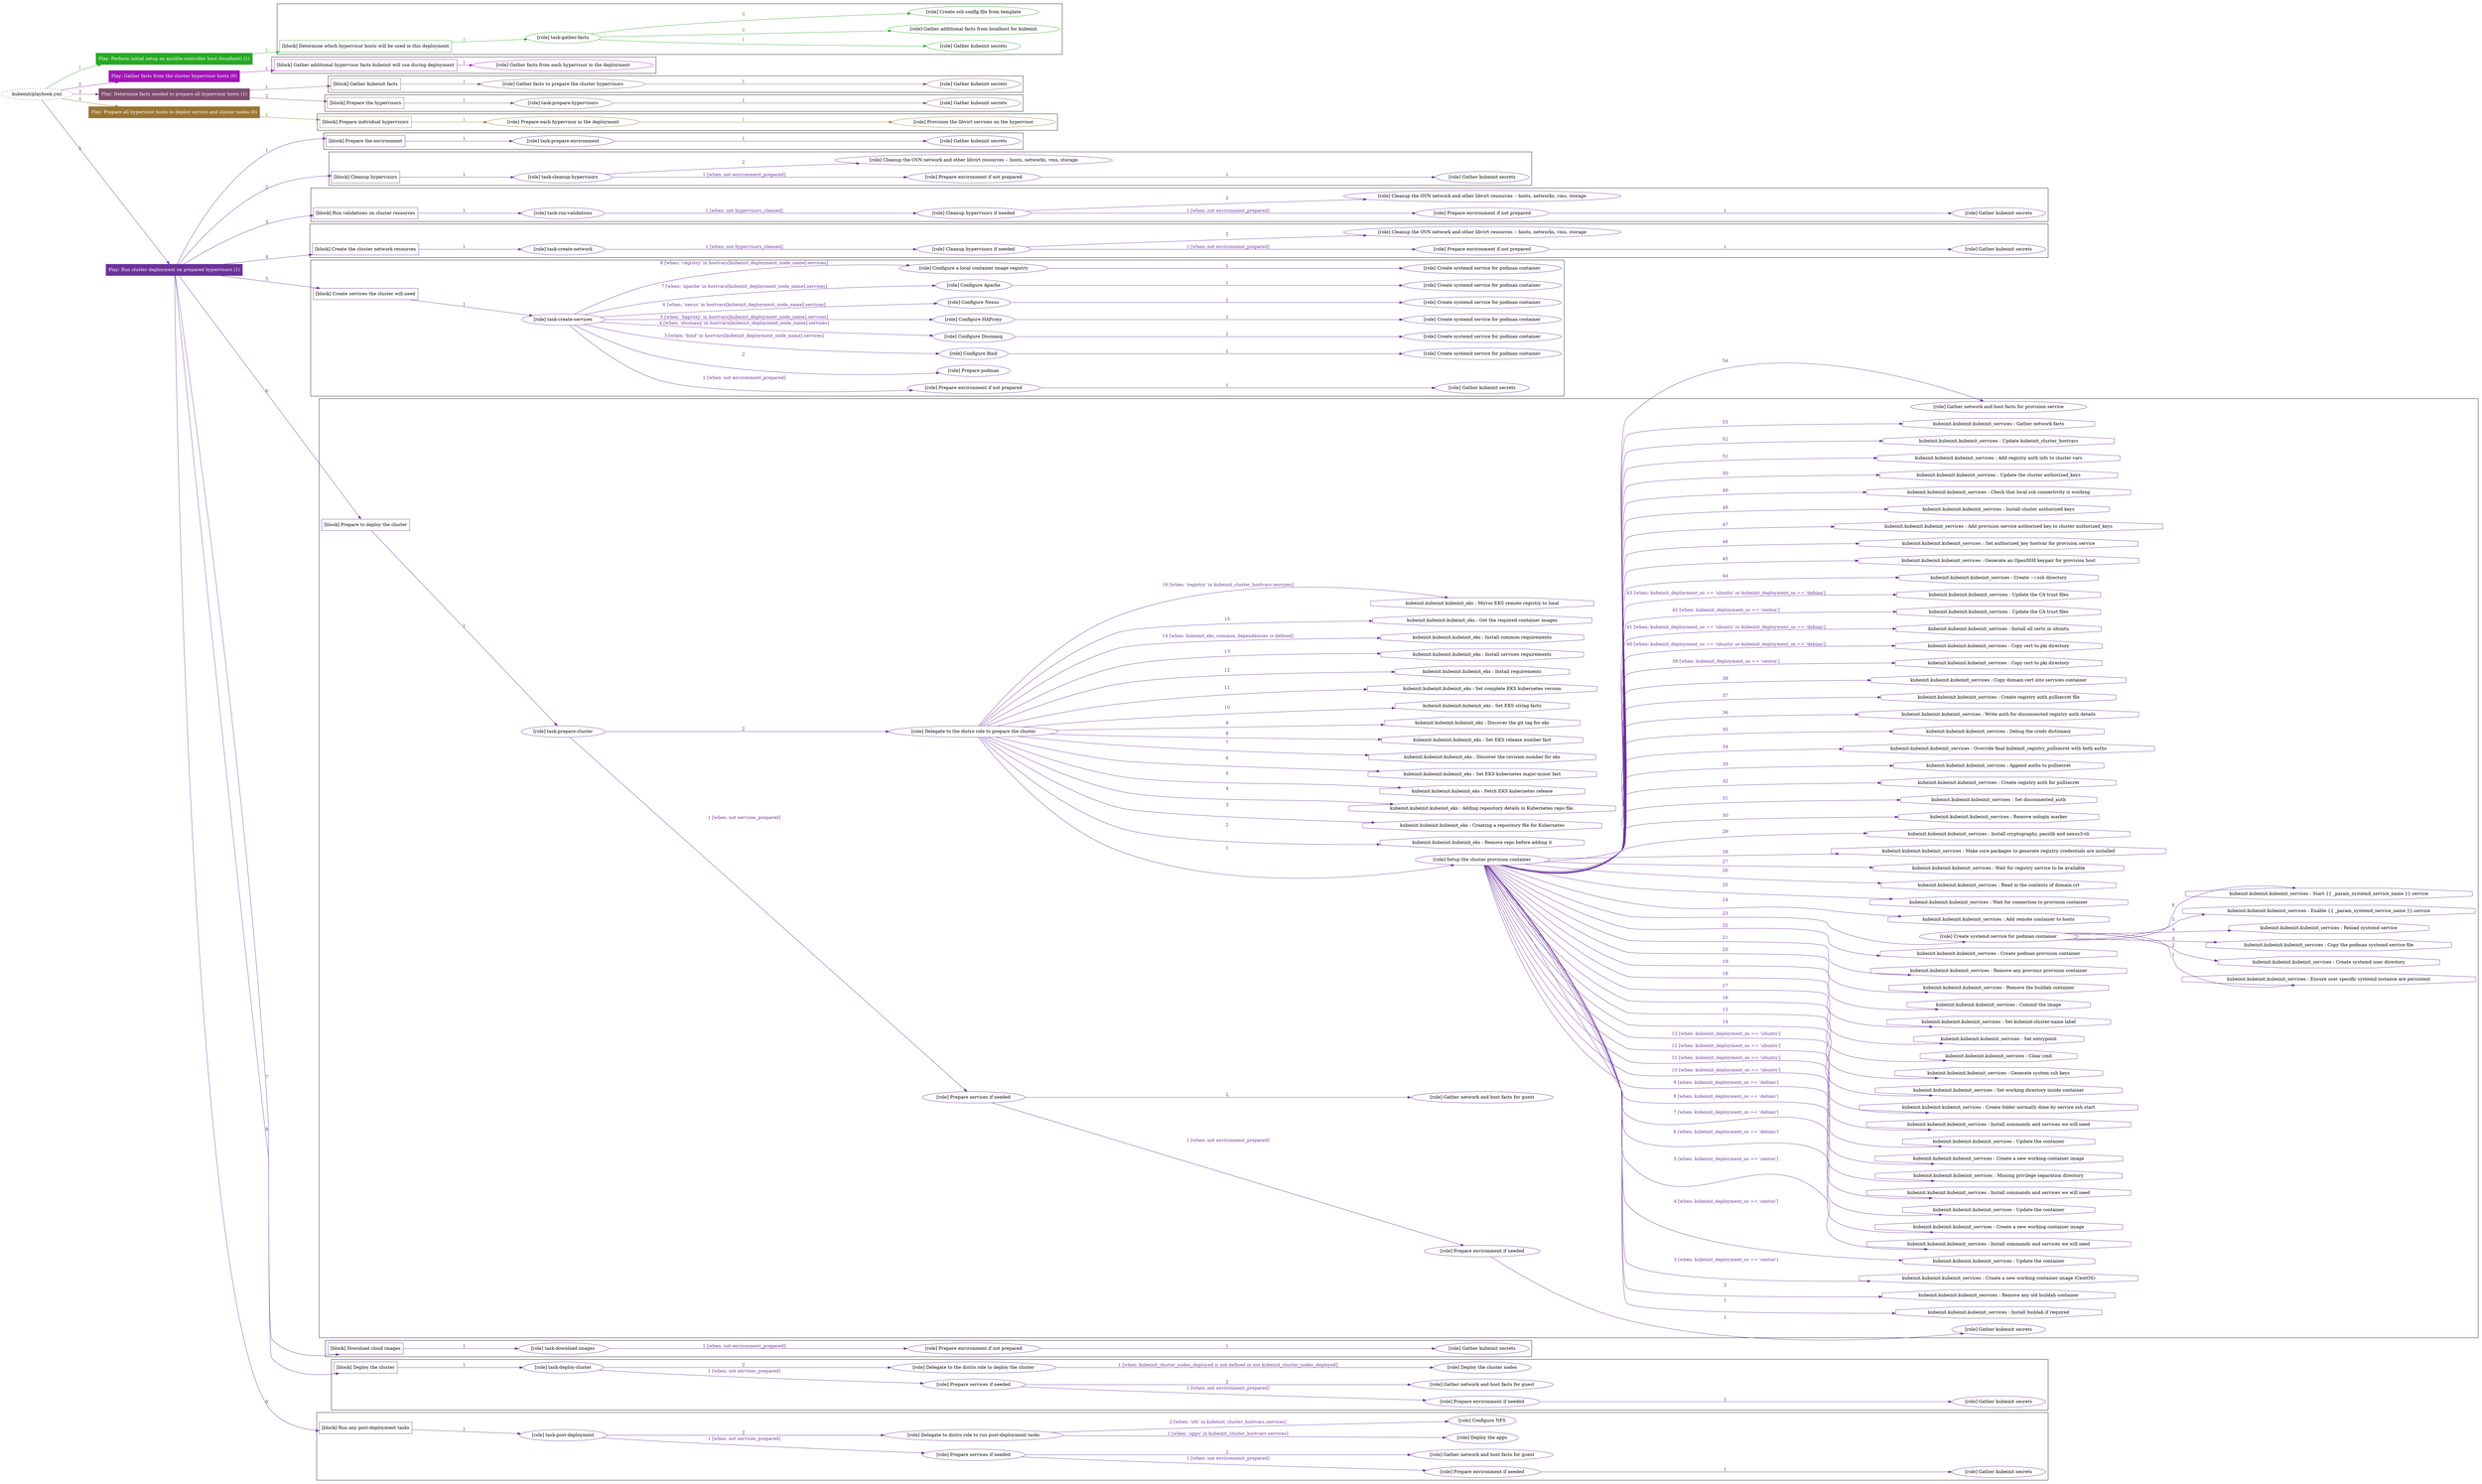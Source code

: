 digraph {
	graph [concentrate=true ordering=in rankdir=LR ratio=fill]
	edge [esep=5 sep=10]
	"kubeinit/playbook.yml" [URL="/home/runner/work/kubeinit/kubeinit/kubeinit/playbook.yml" id=playbook_b521dbb7 style=dotted]
	"kubeinit/playbook.yml" -> play_bd9ec9f5 [label="1 " color="#28a824" fontcolor="#28a824" id=edge_8dd2bc9f labeltooltip="1 " tooltip="1 "]
	subgraph "Play: Perform initial setup on ansible-controller host (localhost) (1)" {
		play_bd9ec9f5 [label="Play: Perform initial setup on ansible-controller host (localhost) (1)" URL="/home/runner/work/kubeinit/kubeinit/kubeinit/playbook.yml" color="#28a824" fontcolor="#ffffff" id=play_bd9ec9f5 shape=box style=filled tooltip=localhost]
		play_bd9ec9f5 -> block_ab30321e [label=1 color="#28a824" fontcolor="#28a824" id=edge_662ca228 labeltooltip=1 tooltip=1]
		subgraph cluster_block_ab30321e {
			block_ab30321e [label="[block] Determine which hypervisor hosts will be used in this deployment" URL="/home/runner/work/kubeinit/kubeinit/kubeinit/playbook.yml" color="#28a824" id=block_ab30321e labeltooltip="Determine which hypervisor hosts will be used in this deployment" shape=box tooltip="Determine which hypervisor hosts will be used in this deployment"]
			block_ab30321e -> role_79d9531d [label="1 " color="#28a824" fontcolor="#28a824" id=edge_d6c583e1 labeltooltip="1 " tooltip="1 "]
			subgraph "task-gather-facts" {
				role_79d9531d [label="[role] task-gather-facts" URL="/home/runner/work/kubeinit/kubeinit/kubeinit/playbook.yml" color="#28a824" id=role_79d9531d tooltip="task-gather-facts"]
				role_79d9531d -> role_e9487649 [label="1 " color="#28a824" fontcolor="#28a824" id=edge_e8274983 labeltooltip="1 " tooltip="1 "]
				subgraph "Gather kubeinit secrets" {
					role_e9487649 [label="[role] Gather kubeinit secrets" URL="/home/runner/.ansible/collections/ansible_collections/kubeinit/kubeinit/roles/kubeinit_prepare/tasks/build_hypervisors_group.yml" color="#28a824" id=role_e9487649 tooltip="Gather kubeinit secrets"]
				}
				role_79d9531d -> role_8104f52e [label="2 " color="#28a824" fontcolor="#28a824" id=edge_e4c020ca labeltooltip="2 " tooltip="2 "]
				subgraph "Gather additional facts from localhost for kubeinit" {
					role_8104f52e [label="[role] Gather additional facts from localhost for kubeinit" URL="/home/runner/.ansible/collections/ansible_collections/kubeinit/kubeinit/roles/kubeinit_prepare/tasks/build_hypervisors_group.yml" color="#28a824" id=role_8104f52e tooltip="Gather additional facts from localhost for kubeinit"]
				}
				role_79d9531d -> role_1ad426cf [label="3 " color="#28a824" fontcolor="#28a824" id=edge_965ff527 labeltooltip="3 " tooltip="3 "]
				subgraph "Create ssh config file from template" {
					role_1ad426cf [label="[role] Create ssh config file from template" URL="/home/runner/.ansible/collections/ansible_collections/kubeinit/kubeinit/roles/kubeinit_prepare/tasks/build_hypervisors_group.yml" color="#28a824" id=role_1ad426cf tooltip="Create ssh config file from template"]
				}
			}
		}
	}
	"kubeinit/playbook.yml" -> play_3ba1f4c1 [label="2 " color="#a214b8" fontcolor="#a214b8" id=edge_33e9ad8a labeltooltip="2 " tooltip="2 "]
	subgraph "Play: Gather facts from the cluster hypervisor hosts (0)" {
		play_3ba1f4c1 [label="Play: Gather facts from the cluster hypervisor hosts (0)" URL="/home/runner/work/kubeinit/kubeinit/kubeinit/playbook.yml" color="#a214b8" fontcolor="#ffffff" id=play_3ba1f4c1 shape=box style=filled tooltip="Play: Gather facts from the cluster hypervisor hosts (0)"]
		play_3ba1f4c1 -> block_845478c0 [label=1 color="#a214b8" fontcolor="#a214b8" id=edge_9ac6fb16 labeltooltip=1 tooltip=1]
		subgraph cluster_block_845478c0 {
			block_845478c0 [label="[block] Gather additional hypervisor facts kubeinit will use during deployment" URL="/home/runner/work/kubeinit/kubeinit/kubeinit/playbook.yml" color="#a214b8" id=block_845478c0 labeltooltip="Gather additional hypervisor facts kubeinit will use during deployment" shape=box tooltip="Gather additional hypervisor facts kubeinit will use during deployment"]
			block_845478c0 -> role_789806a4 [label="1 " color="#a214b8" fontcolor="#a214b8" id=edge_d1f5dedf labeltooltip="1 " tooltip="1 "]
			subgraph "Gather facts from each hypervisor in the deployment" {
				role_789806a4 [label="[role] Gather facts from each hypervisor in the deployment" URL="/home/runner/work/kubeinit/kubeinit/kubeinit/playbook.yml" color="#a214b8" id=role_789806a4 tooltip="Gather facts from each hypervisor in the deployment"]
			}
		}
	}
	"kubeinit/playbook.yml" -> play_1370b37d [label="3 " color="#7f4d6d" fontcolor="#7f4d6d" id=edge_72f933da labeltooltip="3 " tooltip="3 "]
	subgraph "Play: Determine facts needed to prepare all hypervisor hosts (1)" {
		play_1370b37d [label="Play: Determine facts needed to prepare all hypervisor hosts (1)" URL="/home/runner/work/kubeinit/kubeinit/kubeinit/playbook.yml" color="#7f4d6d" fontcolor="#ffffff" id=play_1370b37d shape=box style=filled tooltip=localhost]
		play_1370b37d -> block_9f2673b1 [label=1 color="#7f4d6d" fontcolor="#7f4d6d" id=edge_01a9242b labeltooltip=1 tooltip=1]
		subgraph cluster_block_9f2673b1 {
			block_9f2673b1 [label="[block] Gather kubeinit facts" URL="/home/runner/work/kubeinit/kubeinit/kubeinit/playbook.yml" color="#7f4d6d" id=block_9f2673b1 labeltooltip="Gather kubeinit facts" shape=box tooltip="Gather kubeinit facts"]
			block_9f2673b1 -> role_978ba421 [label="1 " color="#7f4d6d" fontcolor="#7f4d6d" id=edge_eb0560c6 labeltooltip="1 " tooltip="1 "]
			subgraph "Gather facts to prepare the cluster hypervisors" {
				role_978ba421 [label="[role] Gather facts to prepare the cluster hypervisors" URL="/home/runner/work/kubeinit/kubeinit/kubeinit/playbook.yml" color="#7f4d6d" id=role_978ba421 tooltip="Gather facts to prepare the cluster hypervisors"]
				role_978ba421 -> role_0793708f [label="1 " color="#7f4d6d" fontcolor="#7f4d6d" id=edge_cf7f9574 labeltooltip="1 " tooltip="1 "]
				subgraph "Gather kubeinit secrets" {
					role_0793708f [label="[role] Gather kubeinit secrets" URL="/home/runner/.ansible/collections/ansible_collections/kubeinit/kubeinit/roles/kubeinit_prepare/tasks/gather_kubeinit_facts.yml" color="#7f4d6d" id=role_0793708f tooltip="Gather kubeinit secrets"]
				}
			}
		}
		play_1370b37d -> block_1498205b [label=2 color="#7f4d6d" fontcolor="#7f4d6d" id=edge_0d20a654 labeltooltip=2 tooltip=2]
		subgraph cluster_block_1498205b {
			block_1498205b [label="[block] Prepare the hypervisors" URL="/home/runner/work/kubeinit/kubeinit/kubeinit/playbook.yml" color="#7f4d6d" id=block_1498205b labeltooltip="Prepare the hypervisors" shape=box tooltip="Prepare the hypervisors"]
			block_1498205b -> role_6827ebdf [label="1 " color="#7f4d6d" fontcolor="#7f4d6d" id=edge_783d3de2 labeltooltip="1 " tooltip="1 "]
			subgraph "task-prepare-hypervisors" {
				role_6827ebdf [label="[role] task-prepare-hypervisors" URL="/home/runner/work/kubeinit/kubeinit/kubeinit/playbook.yml" color="#7f4d6d" id=role_6827ebdf tooltip="task-prepare-hypervisors"]
				role_6827ebdf -> role_88a9dd61 [label="1 " color="#7f4d6d" fontcolor="#7f4d6d" id=edge_718e190a labeltooltip="1 " tooltip="1 "]
				subgraph "Gather kubeinit secrets" {
					role_88a9dd61 [label="[role] Gather kubeinit secrets" URL="/home/runner/.ansible/collections/ansible_collections/kubeinit/kubeinit/roles/kubeinit_prepare/tasks/gather_kubeinit_facts.yml" color="#7f4d6d" id=role_88a9dd61 tooltip="Gather kubeinit secrets"]
				}
			}
		}
	}
	"kubeinit/playbook.yml" -> play_4083757d [label="4 " color="#997633" fontcolor="#997633" id=edge_e566a7cf labeltooltip="4 " tooltip="4 "]
	subgraph "Play: Prepare all hypervisor hosts to deploy service and cluster nodes (0)" {
		play_4083757d [label="Play: Prepare all hypervisor hosts to deploy service and cluster nodes (0)" URL="/home/runner/work/kubeinit/kubeinit/kubeinit/playbook.yml" color="#997633" fontcolor="#ffffff" id=play_4083757d shape=box style=filled tooltip="Play: Prepare all hypervisor hosts to deploy service and cluster nodes (0)"]
		play_4083757d -> block_1ff506f1 [label=1 color="#997633" fontcolor="#997633" id=edge_258d0853 labeltooltip=1 tooltip=1]
		subgraph cluster_block_1ff506f1 {
			block_1ff506f1 [label="[block] Prepare individual hypervisors" URL="/home/runner/work/kubeinit/kubeinit/kubeinit/playbook.yml" color="#997633" id=block_1ff506f1 labeltooltip="Prepare individual hypervisors" shape=box tooltip="Prepare individual hypervisors"]
			block_1ff506f1 -> role_4d0f3c5e [label="1 " color="#997633" fontcolor="#997633" id=edge_8da80386 labeltooltip="1 " tooltip="1 "]
			subgraph "Prepare each hypervisor in the deployment" {
				role_4d0f3c5e [label="[role] Prepare each hypervisor in the deployment" URL="/home/runner/work/kubeinit/kubeinit/kubeinit/playbook.yml" color="#997633" id=role_4d0f3c5e tooltip="Prepare each hypervisor in the deployment"]
				role_4d0f3c5e -> role_574cef4e [label="1 " color="#997633" fontcolor="#997633" id=edge_1899b90e labeltooltip="1 " tooltip="1 "]
				subgraph "Provision the libvirt services on the hypervisor" {
					role_574cef4e [label="[role] Provision the libvirt services on the hypervisor" URL="/home/runner/.ansible/collections/ansible_collections/kubeinit/kubeinit/roles/kubeinit_prepare/tasks/prepare_hypervisor.yml" color="#997633" id=role_574cef4e tooltip="Provision the libvirt services on the hypervisor"]
				}
			}
		}
	}
	"kubeinit/playbook.yml" -> play_d9c0edf5 [label="5 " color="#6c319b" fontcolor="#6c319b" id=edge_96b8330e labeltooltip="5 " tooltip="5 "]
	subgraph "Play: Run cluster deployment on prepared hypervisors (1)" {
		play_d9c0edf5 [label="Play: Run cluster deployment on prepared hypervisors (1)" URL="/home/runner/work/kubeinit/kubeinit/kubeinit/playbook.yml" color="#6c319b" fontcolor="#ffffff" id=play_d9c0edf5 shape=box style=filled tooltip=localhost]
		play_d9c0edf5 -> block_fe163e24 [label=1 color="#6c319b" fontcolor="#6c319b" id=edge_295629de labeltooltip=1 tooltip=1]
		subgraph cluster_block_fe163e24 {
			block_fe163e24 [label="[block] Prepare the environment" URL="/home/runner/work/kubeinit/kubeinit/kubeinit/playbook.yml" color="#6c319b" id=block_fe163e24 labeltooltip="Prepare the environment" shape=box tooltip="Prepare the environment"]
			block_fe163e24 -> role_f5f1b17e [label="1 " color="#6c319b" fontcolor="#6c319b" id=edge_7abd7b2e labeltooltip="1 " tooltip="1 "]
			subgraph "task-prepare-environment" {
				role_f5f1b17e [label="[role] task-prepare-environment" URL="/home/runner/work/kubeinit/kubeinit/kubeinit/playbook.yml" color="#6c319b" id=role_f5f1b17e tooltip="task-prepare-environment"]
				role_f5f1b17e -> role_554b9e9d [label="1 " color="#6c319b" fontcolor="#6c319b" id=edge_4934b87a labeltooltip="1 " tooltip="1 "]
				subgraph "Gather kubeinit secrets" {
					role_554b9e9d [label="[role] Gather kubeinit secrets" URL="/home/runner/.ansible/collections/ansible_collections/kubeinit/kubeinit/roles/kubeinit_prepare/tasks/gather_kubeinit_facts.yml" color="#6c319b" id=role_554b9e9d tooltip="Gather kubeinit secrets"]
				}
			}
		}
		play_d9c0edf5 -> block_87921490 [label=2 color="#6c319b" fontcolor="#6c319b" id=edge_a4ad98e0 labeltooltip=2 tooltip=2]
		subgraph cluster_block_87921490 {
			block_87921490 [label="[block] Cleanup hypervisors" URL="/home/runner/work/kubeinit/kubeinit/kubeinit/playbook.yml" color="#6c319b" id=block_87921490 labeltooltip="Cleanup hypervisors" shape=box tooltip="Cleanup hypervisors"]
			block_87921490 -> role_5ac36da6 [label="1 " color="#6c319b" fontcolor="#6c319b" id=edge_6174e115 labeltooltip="1 " tooltip="1 "]
			subgraph "task-cleanup-hypervisors" {
				role_5ac36da6 [label="[role] task-cleanup-hypervisors" URL="/home/runner/work/kubeinit/kubeinit/kubeinit/playbook.yml" color="#6c319b" id=role_5ac36da6 tooltip="task-cleanup-hypervisors"]
				role_5ac36da6 -> role_45f7bb7c [label="1 [when: not environment_prepared]" color="#6c319b" fontcolor="#6c319b" id=edge_8522a9e5 labeltooltip="1 [when: not environment_prepared]" tooltip="1 [when: not environment_prepared]"]
				subgraph "Prepare environment if not prepared" {
					role_45f7bb7c [label="[role] Prepare environment if not prepared" URL="/home/runner/.ansible/collections/ansible_collections/kubeinit/kubeinit/roles/kubeinit_prepare/tasks/cleanup_hypervisors.yml" color="#6c319b" id=role_45f7bb7c tooltip="Prepare environment if not prepared"]
					role_45f7bb7c -> role_9cc2b869 [label="1 " color="#6c319b" fontcolor="#6c319b" id=edge_da8e68b1 labeltooltip="1 " tooltip="1 "]
					subgraph "Gather kubeinit secrets" {
						role_9cc2b869 [label="[role] Gather kubeinit secrets" URL="/home/runner/.ansible/collections/ansible_collections/kubeinit/kubeinit/roles/kubeinit_prepare/tasks/gather_kubeinit_facts.yml" color="#6c319b" id=role_9cc2b869 tooltip="Gather kubeinit secrets"]
					}
				}
				role_5ac36da6 -> role_d7bb7731 [label="2 " color="#6c319b" fontcolor="#6c319b" id=edge_a27433b3 labeltooltip="2 " tooltip="2 "]
				subgraph "Cleanup the OVN network and other libvirt resources -- hosts, networks, vms, storage" {
					role_d7bb7731 [label="[role] Cleanup the OVN network and other libvirt resources -- hosts, networks, vms, storage" URL="/home/runner/.ansible/collections/ansible_collections/kubeinit/kubeinit/roles/kubeinit_prepare/tasks/cleanup_hypervisors.yml" color="#6c319b" id=role_d7bb7731 tooltip="Cleanup the OVN network and other libvirt resources -- hosts, networks, vms, storage"]
				}
			}
		}
		play_d9c0edf5 -> block_0ae945b9 [label=3 color="#6c319b" fontcolor="#6c319b" id=edge_b7795da1 labeltooltip=3 tooltip=3]
		subgraph cluster_block_0ae945b9 {
			block_0ae945b9 [label="[block] Run validations on cluster resources" URL="/home/runner/work/kubeinit/kubeinit/kubeinit/playbook.yml" color="#6c319b" id=block_0ae945b9 labeltooltip="Run validations on cluster resources" shape=box tooltip="Run validations on cluster resources"]
			block_0ae945b9 -> role_7e444ff9 [label="1 " color="#6c319b" fontcolor="#6c319b" id=edge_741175dc labeltooltip="1 " tooltip="1 "]
			subgraph "task-run-validations" {
				role_7e444ff9 [label="[role] task-run-validations" URL="/home/runner/work/kubeinit/kubeinit/kubeinit/playbook.yml" color="#6c319b" id=role_7e444ff9 tooltip="task-run-validations"]
				role_7e444ff9 -> role_9680fd29 [label="1 [when: not hypervisors_cleaned]" color="#6c319b" fontcolor="#6c319b" id=edge_0985b599 labeltooltip="1 [when: not hypervisors_cleaned]" tooltip="1 [when: not hypervisors_cleaned]"]
				subgraph "Cleanup hypervisors if needed" {
					role_9680fd29 [label="[role] Cleanup hypervisors if needed" URL="/home/runner/.ansible/collections/ansible_collections/kubeinit/kubeinit/roles/kubeinit_validations/tasks/main.yml" color="#6c319b" id=role_9680fd29 tooltip="Cleanup hypervisors if needed"]
					role_9680fd29 -> role_0f73d34a [label="1 [when: not environment_prepared]" color="#6c319b" fontcolor="#6c319b" id=edge_9e428e96 labeltooltip="1 [when: not environment_prepared]" tooltip="1 [when: not environment_prepared]"]
					subgraph "Prepare environment if not prepared" {
						role_0f73d34a [label="[role] Prepare environment if not prepared" URL="/home/runner/.ansible/collections/ansible_collections/kubeinit/kubeinit/roles/kubeinit_prepare/tasks/cleanup_hypervisors.yml" color="#6c319b" id=role_0f73d34a tooltip="Prepare environment if not prepared"]
						role_0f73d34a -> role_88d61d94 [label="1 " color="#6c319b" fontcolor="#6c319b" id=edge_4e7fd762 labeltooltip="1 " tooltip="1 "]
						subgraph "Gather kubeinit secrets" {
							role_88d61d94 [label="[role] Gather kubeinit secrets" URL="/home/runner/.ansible/collections/ansible_collections/kubeinit/kubeinit/roles/kubeinit_prepare/tasks/gather_kubeinit_facts.yml" color="#6c319b" id=role_88d61d94 tooltip="Gather kubeinit secrets"]
						}
					}
					role_9680fd29 -> role_f5cb2fcb [label="2 " color="#6c319b" fontcolor="#6c319b" id=edge_92e070c2 labeltooltip="2 " tooltip="2 "]
					subgraph "Cleanup the OVN network and other libvirt resources -- hosts, networks, vms, storage" {
						role_f5cb2fcb [label="[role] Cleanup the OVN network and other libvirt resources -- hosts, networks, vms, storage" URL="/home/runner/.ansible/collections/ansible_collections/kubeinit/kubeinit/roles/kubeinit_prepare/tasks/cleanup_hypervisors.yml" color="#6c319b" id=role_f5cb2fcb tooltip="Cleanup the OVN network and other libvirt resources -- hosts, networks, vms, storage"]
					}
				}
			}
		}
		play_d9c0edf5 -> block_849b0e52 [label=4 color="#6c319b" fontcolor="#6c319b" id=edge_31b19293 labeltooltip=4 tooltip=4]
		subgraph cluster_block_849b0e52 {
			block_849b0e52 [label="[block] Create the cluster network resources" URL="/home/runner/work/kubeinit/kubeinit/kubeinit/playbook.yml" color="#6c319b" id=block_849b0e52 labeltooltip="Create the cluster network resources" shape=box tooltip="Create the cluster network resources"]
			block_849b0e52 -> role_b4c2d707 [label="1 " color="#6c319b" fontcolor="#6c319b" id=edge_e43c2129 labeltooltip="1 " tooltip="1 "]
			subgraph "task-create-network" {
				role_b4c2d707 [label="[role] task-create-network" URL="/home/runner/work/kubeinit/kubeinit/kubeinit/playbook.yml" color="#6c319b" id=role_b4c2d707 tooltip="task-create-network"]
				role_b4c2d707 -> role_6027f3f9 [label="1 [when: not hypervisors_cleaned]" color="#6c319b" fontcolor="#6c319b" id=edge_e10c6161 labeltooltip="1 [when: not hypervisors_cleaned]" tooltip="1 [when: not hypervisors_cleaned]"]
				subgraph "Cleanup hypervisors if needed" {
					role_6027f3f9 [label="[role] Cleanup hypervisors if needed" URL="/home/runner/.ansible/collections/ansible_collections/kubeinit/kubeinit/roles/kubeinit_libvirt/tasks/create_network.yml" color="#6c319b" id=role_6027f3f9 tooltip="Cleanup hypervisors if needed"]
					role_6027f3f9 -> role_05cd5d43 [label="1 [when: not environment_prepared]" color="#6c319b" fontcolor="#6c319b" id=edge_fe4b1b9a labeltooltip="1 [when: not environment_prepared]" tooltip="1 [when: not environment_prepared]"]
					subgraph "Prepare environment if not prepared" {
						role_05cd5d43 [label="[role] Prepare environment if not prepared" URL="/home/runner/.ansible/collections/ansible_collections/kubeinit/kubeinit/roles/kubeinit_prepare/tasks/cleanup_hypervisors.yml" color="#6c319b" id=role_05cd5d43 tooltip="Prepare environment if not prepared"]
						role_05cd5d43 -> role_8a053e08 [label="1 " color="#6c319b" fontcolor="#6c319b" id=edge_1176b273 labeltooltip="1 " tooltip="1 "]
						subgraph "Gather kubeinit secrets" {
							role_8a053e08 [label="[role] Gather kubeinit secrets" URL="/home/runner/.ansible/collections/ansible_collections/kubeinit/kubeinit/roles/kubeinit_prepare/tasks/gather_kubeinit_facts.yml" color="#6c319b" id=role_8a053e08 tooltip="Gather kubeinit secrets"]
						}
					}
					role_6027f3f9 -> role_96b13f82 [label="2 " color="#6c319b" fontcolor="#6c319b" id=edge_f3e8e1f4 labeltooltip="2 " tooltip="2 "]
					subgraph "Cleanup the OVN network and other libvirt resources -- hosts, networks, vms, storage" {
						role_96b13f82 [label="[role] Cleanup the OVN network and other libvirt resources -- hosts, networks, vms, storage" URL="/home/runner/.ansible/collections/ansible_collections/kubeinit/kubeinit/roles/kubeinit_prepare/tasks/cleanup_hypervisors.yml" color="#6c319b" id=role_96b13f82 tooltip="Cleanup the OVN network and other libvirt resources -- hosts, networks, vms, storage"]
					}
				}
			}
		}
		play_d9c0edf5 -> block_efbcb551 [label=5 color="#6c319b" fontcolor="#6c319b" id=edge_f6bff049 labeltooltip=5 tooltip=5]
		subgraph cluster_block_efbcb551 {
			block_efbcb551 [label="[block] Create services the cluster will need" URL="/home/runner/work/kubeinit/kubeinit/kubeinit/playbook.yml" color="#6c319b" id=block_efbcb551 labeltooltip="Create services the cluster will need" shape=box tooltip="Create services the cluster will need"]
			block_efbcb551 -> role_34b7d5d4 [label="1 " color="#6c319b" fontcolor="#6c319b" id=edge_4dc1fda9 labeltooltip="1 " tooltip="1 "]
			subgraph "task-create-services" {
				role_34b7d5d4 [label="[role] task-create-services" URL="/home/runner/work/kubeinit/kubeinit/kubeinit/playbook.yml" color="#6c319b" id=role_34b7d5d4 tooltip="task-create-services"]
				role_34b7d5d4 -> role_5a9be867 [label="1 [when: not environment_prepared]" color="#6c319b" fontcolor="#6c319b" id=edge_a3f16c8e labeltooltip="1 [when: not environment_prepared]" tooltip="1 [when: not environment_prepared]"]
				subgraph "Prepare environment if not prepared" {
					role_5a9be867 [label="[role] Prepare environment if not prepared" URL="/home/runner/.ansible/collections/ansible_collections/kubeinit/kubeinit/roles/kubeinit_services/tasks/main.yml" color="#6c319b" id=role_5a9be867 tooltip="Prepare environment if not prepared"]
					role_5a9be867 -> role_c8bcbdbb [label="1 " color="#6c319b" fontcolor="#6c319b" id=edge_8e38fd19 labeltooltip="1 " tooltip="1 "]
					subgraph "Gather kubeinit secrets" {
						role_c8bcbdbb [label="[role] Gather kubeinit secrets" URL="/home/runner/.ansible/collections/ansible_collections/kubeinit/kubeinit/roles/kubeinit_prepare/tasks/gather_kubeinit_facts.yml" color="#6c319b" id=role_c8bcbdbb tooltip="Gather kubeinit secrets"]
					}
				}
				role_34b7d5d4 -> role_cd956e8d [label="2 " color="#6c319b" fontcolor="#6c319b" id=edge_fde9b560 labeltooltip="2 " tooltip="2 "]
				subgraph "Prepare podman" {
					role_cd956e8d [label="[role] Prepare podman" URL="/home/runner/.ansible/collections/ansible_collections/kubeinit/kubeinit/roles/kubeinit_services/tasks/00_create_service_pod.yml" color="#6c319b" id=role_cd956e8d tooltip="Prepare podman"]
				}
				role_34b7d5d4 -> role_2503e714 [label="3 [when: 'bind' in hostvars[kubeinit_deployment_node_name].services]" color="#6c319b" fontcolor="#6c319b" id=edge_67b3ddde labeltooltip="3 [when: 'bind' in hostvars[kubeinit_deployment_node_name].services]" tooltip="3 [when: 'bind' in hostvars[kubeinit_deployment_node_name].services]"]
				subgraph "Configure Bind" {
					role_2503e714 [label="[role] Configure Bind" URL="/home/runner/.ansible/collections/ansible_collections/kubeinit/kubeinit/roles/kubeinit_services/tasks/start_services_containers.yml" color="#6c319b" id=role_2503e714 tooltip="Configure Bind"]
					role_2503e714 -> role_ee4b4046 [label="1 " color="#6c319b" fontcolor="#6c319b" id=edge_0d7a5b2e labeltooltip="1 " tooltip="1 "]
					subgraph "Create systemd service for podman container" {
						role_ee4b4046 [label="[role] Create systemd service for podman container" URL="/home/runner/.ansible/collections/ansible_collections/kubeinit/kubeinit/roles/kubeinit_bind/tasks/main.yml" color="#6c319b" id=role_ee4b4046 tooltip="Create systemd service for podman container"]
					}
				}
				role_34b7d5d4 -> role_4052be61 [label="4 [when: 'dnsmasq' in hostvars[kubeinit_deployment_node_name].services]" color="#6c319b" fontcolor="#6c319b" id=edge_47efa807 labeltooltip="4 [when: 'dnsmasq' in hostvars[kubeinit_deployment_node_name].services]" tooltip="4 [when: 'dnsmasq' in hostvars[kubeinit_deployment_node_name].services]"]
				subgraph "Configure Dnsmasq" {
					role_4052be61 [label="[role] Configure Dnsmasq" URL="/home/runner/.ansible/collections/ansible_collections/kubeinit/kubeinit/roles/kubeinit_services/tasks/start_services_containers.yml" color="#6c319b" id=role_4052be61 tooltip="Configure Dnsmasq"]
					role_4052be61 -> role_af668f65 [label="1 " color="#6c319b" fontcolor="#6c319b" id=edge_805cc0f0 labeltooltip="1 " tooltip="1 "]
					subgraph "Create systemd service for podman container" {
						role_af668f65 [label="[role] Create systemd service for podman container" URL="/home/runner/.ansible/collections/ansible_collections/kubeinit/kubeinit/roles/kubeinit_dnsmasq/tasks/main.yml" color="#6c319b" id=role_af668f65 tooltip="Create systemd service for podman container"]
					}
				}
				role_34b7d5d4 -> role_a6ed2f53 [label="5 [when: 'haproxy' in hostvars[kubeinit_deployment_node_name].services]" color="#6c319b" fontcolor="#6c319b" id=edge_c6032bc0 labeltooltip="5 [when: 'haproxy' in hostvars[kubeinit_deployment_node_name].services]" tooltip="5 [when: 'haproxy' in hostvars[kubeinit_deployment_node_name].services]"]
				subgraph "Configure HAProxy" {
					role_a6ed2f53 [label="[role] Configure HAProxy" URL="/home/runner/.ansible/collections/ansible_collections/kubeinit/kubeinit/roles/kubeinit_services/tasks/start_services_containers.yml" color="#6c319b" id=role_a6ed2f53 tooltip="Configure HAProxy"]
					role_a6ed2f53 -> role_04e0ee3d [label="1 " color="#6c319b" fontcolor="#6c319b" id=edge_08a48abb labeltooltip="1 " tooltip="1 "]
					subgraph "Create systemd service for podman container" {
						role_04e0ee3d [label="[role] Create systemd service for podman container" URL="/home/runner/.ansible/collections/ansible_collections/kubeinit/kubeinit/roles/kubeinit_haproxy/tasks/main.yml" color="#6c319b" id=role_04e0ee3d tooltip="Create systemd service for podman container"]
					}
				}
				role_34b7d5d4 -> role_77111e3e [label="6 [when: 'nexus' in hostvars[kubeinit_deployment_node_name].services]" color="#6c319b" fontcolor="#6c319b" id=edge_c48fe042 labeltooltip="6 [when: 'nexus' in hostvars[kubeinit_deployment_node_name].services]" tooltip="6 [when: 'nexus' in hostvars[kubeinit_deployment_node_name].services]"]
				subgraph "Configure Nexus" {
					role_77111e3e [label="[role] Configure Nexus" URL="/home/runner/.ansible/collections/ansible_collections/kubeinit/kubeinit/roles/kubeinit_services/tasks/start_services_containers.yml" color="#6c319b" id=role_77111e3e tooltip="Configure Nexus"]
					role_77111e3e -> role_09ff3a7c [label="1 " color="#6c319b" fontcolor="#6c319b" id=edge_188d2aef labeltooltip="1 " tooltip="1 "]
					subgraph "Create systemd service for podman container" {
						role_09ff3a7c [label="[role] Create systemd service for podman container" URL="/home/runner/.ansible/collections/ansible_collections/kubeinit/kubeinit/roles/kubeinit_nexus/tasks/main.yml" color="#6c319b" id=role_09ff3a7c tooltip="Create systemd service for podman container"]
					}
				}
				role_34b7d5d4 -> role_333bc864 [label="7 [when: 'apache' in hostvars[kubeinit_deployment_node_name].services]" color="#6c319b" fontcolor="#6c319b" id=edge_372c3329 labeltooltip="7 [when: 'apache' in hostvars[kubeinit_deployment_node_name].services]" tooltip="7 [when: 'apache' in hostvars[kubeinit_deployment_node_name].services]"]
				subgraph "Configure Apache" {
					role_333bc864 [label="[role] Configure Apache" URL="/home/runner/.ansible/collections/ansible_collections/kubeinit/kubeinit/roles/kubeinit_services/tasks/start_services_containers.yml" color="#6c319b" id=role_333bc864 tooltip="Configure Apache"]
					role_333bc864 -> role_85facdd4 [label="1 " color="#6c319b" fontcolor="#6c319b" id=edge_e2801049 labeltooltip="1 " tooltip="1 "]
					subgraph "Create systemd service for podman container" {
						role_85facdd4 [label="[role] Create systemd service for podman container" URL="/home/runner/.ansible/collections/ansible_collections/kubeinit/kubeinit/roles/kubeinit_apache/tasks/main.yml" color="#6c319b" id=role_85facdd4 tooltip="Create systemd service for podman container"]
					}
				}
				role_34b7d5d4 -> role_011ed703 [label="8 [when: 'registry' in hostvars[kubeinit_deployment_node_name].services]" color="#6c319b" fontcolor="#6c319b" id=edge_17b23f3b labeltooltip="8 [when: 'registry' in hostvars[kubeinit_deployment_node_name].services]" tooltip="8 [when: 'registry' in hostvars[kubeinit_deployment_node_name].services]"]
				subgraph "Configure a local container image registry" {
					role_011ed703 [label="[role] Configure a local container image registry" URL="/home/runner/.ansible/collections/ansible_collections/kubeinit/kubeinit/roles/kubeinit_services/tasks/start_services_containers.yml" color="#6c319b" id=role_011ed703 tooltip="Configure a local container image registry"]
					role_011ed703 -> role_65317cfa [label="1 " color="#6c319b" fontcolor="#6c319b" id=edge_c678c499 labeltooltip="1 " tooltip="1 "]
					subgraph "Create systemd service for podman container" {
						role_65317cfa [label="[role] Create systemd service for podman container" URL="/home/runner/.ansible/collections/ansible_collections/kubeinit/kubeinit/roles/kubeinit_registry/tasks/main.yml" color="#6c319b" id=role_65317cfa tooltip="Create systemd service for podman container"]
					}
				}
			}
		}
		play_d9c0edf5 -> block_ce253e43 [label=6 color="#6c319b" fontcolor="#6c319b" id=edge_670c714b labeltooltip=6 tooltip=6]
		subgraph cluster_block_ce253e43 {
			block_ce253e43 [label="[block] Prepare to deploy the cluster" URL="/home/runner/work/kubeinit/kubeinit/kubeinit/playbook.yml" color="#6c319b" id=block_ce253e43 labeltooltip="Prepare to deploy the cluster" shape=box tooltip="Prepare to deploy the cluster"]
			block_ce253e43 -> role_b4460434 [label="1 " color="#6c319b" fontcolor="#6c319b" id=edge_d290c0b5 labeltooltip="1 " tooltip="1 "]
			subgraph "task-prepare-cluster" {
				role_b4460434 [label="[role] task-prepare-cluster" URL="/home/runner/work/kubeinit/kubeinit/kubeinit/playbook.yml" color="#6c319b" id=role_b4460434 tooltip="task-prepare-cluster"]
				role_b4460434 -> role_20ffe2aa [label="1 [when: not services_prepared]" color="#6c319b" fontcolor="#6c319b" id=edge_e65c41ac labeltooltip="1 [when: not services_prepared]" tooltip="1 [when: not services_prepared]"]
				subgraph "Prepare services if needed" {
					role_20ffe2aa [label="[role] Prepare services if needed" URL="/home/runner/.ansible/collections/ansible_collections/kubeinit/kubeinit/roles/kubeinit_prepare/tasks/prepare_cluster.yml" color="#6c319b" id=role_20ffe2aa tooltip="Prepare services if needed"]
					role_20ffe2aa -> role_5a4ee562 [label="1 [when: not environment_prepared]" color="#6c319b" fontcolor="#6c319b" id=edge_9daa5f18 labeltooltip="1 [when: not environment_prepared]" tooltip="1 [when: not environment_prepared]"]
					subgraph "Prepare environment if needed" {
						role_5a4ee562 [label="[role] Prepare environment if needed" URL="/home/runner/.ansible/collections/ansible_collections/kubeinit/kubeinit/roles/kubeinit_services/tasks/prepare_services.yml" color="#6c319b" id=role_5a4ee562 tooltip="Prepare environment if needed"]
						role_5a4ee562 -> role_08fe3520 [label="1 " color="#6c319b" fontcolor="#6c319b" id=edge_c738cb1f labeltooltip="1 " tooltip="1 "]
						subgraph "Gather kubeinit secrets" {
							role_08fe3520 [label="[role] Gather kubeinit secrets" URL="/home/runner/.ansible/collections/ansible_collections/kubeinit/kubeinit/roles/kubeinit_prepare/tasks/gather_kubeinit_facts.yml" color="#6c319b" id=role_08fe3520 tooltip="Gather kubeinit secrets"]
						}
					}
					role_20ffe2aa -> role_4bc4f087 [label="2 " color="#6c319b" fontcolor="#6c319b" id=edge_af6ed38b labeltooltip="2 " tooltip="2 "]
					subgraph "Gather network and host facts for guest" {
						role_4bc4f087 [label="[role] Gather network and host facts for guest" URL="/home/runner/.ansible/collections/ansible_collections/kubeinit/kubeinit/roles/kubeinit_services/tasks/prepare_services.yml" color="#6c319b" id=role_4bc4f087 tooltip="Gather network and host facts for guest"]
					}
				}
				role_b4460434 -> role_7781253b [label="2 " color="#6c319b" fontcolor="#6c319b" id=edge_229c7eec labeltooltip="2 " tooltip="2 "]
				subgraph "Delegate to the distro role to prepare the cluster" {
					role_7781253b [label="[role] Delegate to the distro role to prepare the cluster" URL="/home/runner/.ansible/collections/ansible_collections/kubeinit/kubeinit/roles/kubeinit_prepare/tasks/prepare_cluster.yml" color="#6c319b" id=role_7781253b tooltip="Delegate to the distro role to prepare the cluster"]
					role_7781253b -> role_cc92b1be [label="1 " color="#6c319b" fontcolor="#6c319b" id=edge_870a850d labeltooltip="1 " tooltip="1 "]
					subgraph "Setup the cluster provision container" {
						role_cc92b1be [label="[role] Setup the cluster provision container" URL="/home/runner/.ansible/collections/ansible_collections/kubeinit/kubeinit/roles/kubeinit_eks/tasks/prepare_cluster.yml" color="#6c319b" id=role_cc92b1be tooltip="Setup the cluster provision container"]
						task_c56092a9 [label="kubeinit.kubeinit.kubeinit_services : Install buildah if required" URL="/home/runner/.ansible/collections/ansible_collections/kubeinit/kubeinit/roles/kubeinit_services/tasks/create_provision_container.yml" color="#6c319b" id=task_c56092a9 shape=octagon tooltip="kubeinit.kubeinit.kubeinit_services : Install buildah if required"]
						role_cc92b1be -> task_c56092a9 [label="1 " color="#6c319b" fontcolor="#6c319b" id=edge_200204f1 labeltooltip="1 " tooltip="1 "]
						task_71d4dce5 [label="kubeinit.kubeinit.kubeinit_services : Remove any old buildah container" URL="/home/runner/.ansible/collections/ansible_collections/kubeinit/kubeinit/roles/kubeinit_services/tasks/create_provision_container.yml" color="#6c319b" id=task_71d4dce5 shape=octagon tooltip="kubeinit.kubeinit.kubeinit_services : Remove any old buildah container"]
						role_cc92b1be -> task_71d4dce5 [label="2 " color="#6c319b" fontcolor="#6c319b" id=edge_bb8ec716 labeltooltip="2 " tooltip="2 "]
						task_7a80d0bc [label="kubeinit.kubeinit.kubeinit_services : Create a new working container image (CentOS)" URL="/home/runner/.ansible/collections/ansible_collections/kubeinit/kubeinit/roles/kubeinit_services/tasks/create_provision_container.yml" color="#6c319b" id=task_7a80d0bc shape=octagon tooltip="kubeinit.kubeinit.kubeinit_services : Create a new working container image (CentOS)"]
						role_cc92b1be -> task_7a80d0bc [label="3 [when: kubeinit_deployment_os == 'centos']" color="#6c319b" fontcolor="#6c319b" id=edge_51e8c7ec labeltooltip="3 [when: kubeinit_deployment_os == 'centos']" tooltip="3 [when: kubeinit_deployment_os == 'centos']"]
						task_9bf5a7b7 [label="kubeinit.kubeinit.kubeinit_services : Update the container" URL="/home/runner/.ansible/collections/ansible_collections/kubeinit/kubeinit/roles/kubeinit_services/tasks/create_provision_container.yml" color="#6c319b" id=task_9bf5a7b7 shape=octagon tooltip="kubeinit.kubeinit.kubeinit_services : Update the container"]
						role_cc92b1be -> task_9bf5a7b7 [label="4 [when: kubeinit_deployment_os == 'centos']" color="#6c319b" fontcolor="#6c319b" id=edge_542cbdcf labeltooltip="4 [when: kubeinit_deployment_os == 'centos']" tooltip="4 [when: kubeinit_deployment_os == 'centos']"]
						task_bdaafa1c [label="kubeinit.kubeinit.kubeinit_services : Install commands and services we will need" URL="/home/runner/.ansible/collections/ansible_collections/kubeinit/kubeinit/roles/kubeinit_services/tasks/create_provision_container.yml" color="#6c319b" id=task_bdaafa1c shape=octagon tooltip="kubeinit.kubeinit.kubeinit_services : Install commands and services we will need"]
						role_cc92b1be -> task_bdaafa1c [label="5 [when: kubeinit_deployment_os == 'centos']" color="#6c319b" fontcolor="#6c319b" id=edge_bfd0cbfd labeltooltip="5 [when: kubeinit_deployment_os == 'centos']" tooltip="5 [when: kubeinit_deployment_os == 'centos']"]
						task_bc7d748b [label="kubeinit.kubeinit.kubeinit_services : Create a new working container image" URL="/home/runner/.ansible/collections/ansible_collections/kubeinit/kubeinit/roles/kubeinit_services/tasks/create_provision_container.yml" color="#6c319b" id=task_bc7d748b shape=octagon tooltip="kubeinit.kubeinit.kubeinit_services : Create a new working container image"]
						role_cc92b1be -> task_bc7d748b [label="6 [when: kubeinit_deployment_os == 'debian']" color="#6c319b" fontcolor="#6c319b" id=edge_d56d22fb labeltooltip="6 [when: kubeinit_deployment_os == 'debian']" tooltip="6 [when: kubeinit_deployment_os == 'debian']"]
						task_b82781ba [label="kubeinit.kubeinit.kubeinit_services : Update the container" URL="/home/runner/.ansible/collections/ansible_collections/kubeinit/kubeinit/roles/kubeinit_services/tasks/create_provision_container.yml" color="#6c319b" id=task_b82781ba shape=octagon tooltip="kubeinit.kubeinit.kubeinit_services : Update the container"]
						role_cc92b1be -> task_b82781ba [label="7 [when: kubeinit_deployment_os == 'debian']" color="#6c319b" fontcolor="#6c319b" id=edge_ce8ec246 labeltooltip="7 [when: kubeinit_deployment_os == 'debian']" tooltip="7 [when: kubeinit_deployment_os == 'debian']"]
						task_58e12ddb [label="kubeinit.kubeinit.kubeinit_services : Install commands and services we will need" URL="/home/runner/.ansible/collections/ansible_collections/kubeinit/kubeinit/roles/kubeinit_services/tasks/create_provision_container.yml" color="#6c319b" id=task_58e12ddb shape=octagon tooltip="kubeinit.kubeinit.kubeinit_services : Install commands and services we will need"]
						role_cc92b1be -> task_58e12ddb [label="8 [when: kubeinit_deployment_os == 'debian']" color="#6c319b" fontcolor="#6c319b" id=edge_a8069e17 labeltooltip="8 [when: kubeinit_deployment_os == 'debian']" tooltip="8 [when: kubeinit_deployment_os == 'debian']"]
						task_bfd363c4 [label="kubeinit.kubeinit.kubeinit_services : Missing privilege separation directory" URL="/home/runner/.ansible/collections/ansible_collections/kubeinit/kubeinit/roles/kubeinit_services/tasks/create_provision_container.yml" color="#6c319b" id=task_bfd363c4 shape=octagon tooltip="kubeinit.kubeinit.kubeinit_services : Missing privilege separation directory"]
						role_cc92b1be -> task_bfd363c4 [label="9 [when: kubeinit_deployment_os == 'debian']" color="#6c319b" fontcolor="#6c319b" id=edge_4171083b labeltooltip="9 [when: kubeinit_deployment_os == 'debian']" tooltip="9 [when: kubeinit_deployment_os == 'debian']"]
						task_8cc58b1f [label="kubeinit.kubeinit.kubeinit_services : Create a new working container image" URL="/home/runner/.ansible/collections/ansible_collections/kubeinit/kubeinit/roles/kubeinit_services/tasks/create_provision_container.yml" color="#6c319b" id=task_8cc58b1f shape=octagon tooltip="kubeinit.kubeinit.kubeinit_services : Create a new working container image"]
						role_cc92b1be -> task_8cc58b1f [label="10 [when: kubeinit_deployment_os == 'ubuntu']" color="#6c319b" fontcolor="#6c319b" id=edge_d24b5c36 labeltooltip="10 [when: kubeinit_deployment_os == 'ubuntu']" tooltip="10 [when: kubeinit_deployment_os == 'ubuntu']"]
						task_e7243332 [label="kubeinit.kubeinit.kubeinit_services : Update the container" URL="/home/runner/.ansible/collections/ansible_collections/kubeinit/kubeinit/roles/kubeinit_services/tasks/create_provision_container.yml" color="#6c319b" id=task_e7243332 shape=octagon tooltip="kubeinit.kubeinit.kubeinit_services : Update the container"]
						role_cc92b1be -> task_e7243332 [label="11 [when: kubeinit_deployment_os == 'ubuntu']" color="#6c319b" fontcolor="#6c319b" id=edge_d412c24d labeltooltip="11 [when: kubeinit_deployment_os == 'ubuntu']" tooltip="11 [when: kubeinit_deployment_os == 'ubuntu']"]
						task_b3ebd5f7 [label="kubeinit.kubeinit.kubeinit_services : Install commands and services we will need" URL="/home/runner/.ansible/collections/ansible_collections/kubeinit/kubeinit/roles/kubeinit_services/tasks/create_provision_container.yml" color="#6c319b" id=task_b3ebd5f7 shape=octagon tooltip="kubeinit.kubeinit.kubeinit_services : Install commands and services we will need"]
						role_cc92b1be -> task_b3ebd5f7 [label="12 [when: kubeinit_deployment_os == 'ubuntu']" color="#6c319b" fontcolor="#6c319b" id=edge_4c2ee596 labeltooltip="12 [when: kubeinit_deployment_os == 'ubuntu']" tooltip="12 [when: kubeinit_deployment_os == 'ubuntu']"]
						task_aea7b77b [label="kubeinit.kubeinit.kubeinit_services : Create folder normally done by service ssh start" URL="/home/runner/.ansible/collections/ansible_collections/kubeinit/kubeinit/roles/kubeinit_services/tasks/create_provision_container.yml" color="#6c319b" id=task_aea7b77b shape=octagon tooltip="kubeinit.kubeinit.kubeinit_services : Create folder normally done by service ssh start"]
						role_cc92b1be -> task_aea7b77b [label="13 [when: kubeinit_deployment_os == 'ubuntu']" color="#6c319b" fontcolor="#6c319b" id=edge_fc6e4f07 labeltooltip="13 [when: kubeinit_deployment_os == 'ubuntu']" tooltip="13 [when: kubeinit_deployment_os == 'ubuntu']"]
						task_413ce042 [label="kubeinit.kubeinit.kubeinit_services : Set working directory inside container" URL="/home/runner/.ansible/collections/ansible_collections/kubeinit/kubeinit/roles/kubeinit_services/tasks/create_provision_container.yml" color="#6c319b" id=task_413ce042 shape=octagon tooltip="kubeinit.kubeinit.kubeinit_services : Set working directory inside container"]
						role_cc92b1be -> task_413ce042 [label="14 " color="#6c319b" fontcolor="#6c319b" id=edge_84ab1dce labeltooltip="14 " tooltip="14 "]
						task_4c1e089b [label="kubeinit.kubeinit.kubeinit_services : Generate system ssh keys" URL="/home/runner/.ansible/collections/ansible_collections/kubeinit/kubeinit/roles/kubeinit_services/tasks/create_provision_container.yml" color="#6c319b" id=task_4c1e089b shape=octagon tooltip="kubeinit.kubeinit.kubeinit_services : Generate system ssh keys"]
						role_cc92b1be -> task_4c1e089b [label="15 " color="#6c319b" fontcolor="#6c319b" id=edge_907af46c labeltooltip="15 " tooltip="15 "]
						task_5a4c4dbe [label="kubeinit.kubeinit.kubeinit_services : Clear cmd" URL="/home/runner/.ansible/collections/ansible_collections/kubeinit/kubeinit/roles/kubeinit_services/tasks/create_provision_container.yml" color="#6c319b" id=task_5a4c4dbe shape=octagon tooltip="kubeinit.kubeinit.kubeinit_services : Clear cmd"]
						role_cc92b1be -> task_5a4c4dbe [label="16 " color="#6c319b" fontcolor="#6c319b" id=edge_64d611c7 labeltooltip="16 " tooltip="16 "]
						task_d8e595f5 [label="kubeinit.kubeinit.kubeinit_services : Set entrypoint" URL="/home/runner/.ansible/collections/ansible_collections/kubeinit/kubeinit/roles/kubeinit_services/tasks/create_provision_container.yml" color="#6c319b" id=task_d8e595f5 shape=octagon tooltip="kubeinit.kubeinit.kubeinit_services : Set entrypoint"]
						role_cc92b1be -> task_d8e595f5 [label="17 " color="#6c319b" fontcolor="#6c319b" id=edge_c2ec8966 labeltooltip="17 " tooltip="17 "]
						task_6b101f3b [label="kubeinit.kubeinit.kubeinit_services : Set kubeinit-cluster-name label" URL="/home/runner/.ansible/collections/ansible_collections/kubeinit/kubeinit/roles/kubeinit_services/tasks/create_provision_container.yml" color="#6c319b" id=task_6b101f3b shape=octagon tooltip="kubeinit.kubeinit.kubeinit_services : Set kubeinit-cluster-name label"]
						role_cc92b1be -> task_6b101f3b [label="18 " color="#6c319b" fontcolor="#6c319b" id=edge_1e0f9be2 labeltooltip="18 " tooltip="18 "]
						task_d134f469 [label="kubeinit.kubeinit.kubeinit_services : Commit the image" URL="/home/runner/.ansible/collections/ansible_collections/kubeinit/kubeinit/roles/kubeinit_services/tasks/create_provision_container.yml" color="#6c319b" id=task_d134f469 shape=octagon tooltip="kubeinit.kubeinit.kubeinit_services : Commit the image"]
						role_cc92b1be -> task_d134f469 [label="19 " color="#6c319b" fontcolor="#6c319b" id=edge_9daacc46 labeltooltip="19 " tooltip="19 "]
						task_829a0cf9 [label="kubeinit.kubeinit.kubeinit_services : Remove the buildah container" URL="/home/runner/.ansible/collections/ansible_collections/kubeinit/kubeinit/roles/kubeinit_services/tasks/create_provision_container.yml" color="#6c319b" id=task_829a0cf9 shape=octagon tooltip="kubeinit.kubeinit.kubeinit_services : Remove the buildah container"]
						role_cc92b1be -> task_829a0cf9 [label="20 " color="#6c319b" fontcolor="#6c319b" id=edge_d06ff40f labeltooltip="20 " tooltip="20 "]
						task_6357b54c [label="kubeinit.kubeinit.kubeinit_services : Remove any previous provision container" URL="/home/runner/.ansible/collections/ansible_collections/kubeinit/kubeinit/roles/kubeinit_services/tasks/create_provision_container.yml" color="#6c319b" id=task_6357b54c shape=octagon tooltip="kubeinit.kubeinit.kubeinit_services : Remove any previous provision container"]
						role_cc92b1be -> task_6357b54c [label="21 " color="#6c319b" fontcolor="#6c319b" id=edge_09b2cc4a labeltooltip="21 " tooltip="21 "]
						task_1ce8594c [label="kubeinit.kubeinit.kubeinit_services : Create podman provision container" URL="/home/runner/.ansible/collections/ansible_collections/kubeinit/kubeinit/roles/kubeinit_services/tasks/create_provision_container.yml" color="#6c319b" id=task_1ce8594c shape=octagon tooltip="kubeinit.kubeinit.kubeinit_services : Create podman provision container"]
						role_cc92b1be -> task_1ce8594c [label="22 " color="#6c319b" fontcolor="#6c319b" id=edge_7b4f2fdc labeltooltip="22 " tooltip="22 "]
						role_cc92b1be -> role_a980b0ce [label="23 " color="#6c319b" fontcolor="#6c319b" id=edge_db0ab52a labeltooltip="23 " tooltip="23 "]
						subgraph "Create systemd service for podman container" {
							role_a980b0ce [label="[role] Create systemd service for podman container" URL="/home/runner/.ansible/collections/ansible_collections/kubeinit/kubeinit/roles/kubeinit_services/tasks/create_provision_container.yml" color="#6c319b" id=role_a980b0ce tooltip="Create systemd service for podman container"]
							task_33fb2e92 [label="kubeinit.kubeinit.kubeinit_services : Ensure user specific systemd instance are persistent" URL="/home/runner/.ansible/collections/ansible_collections/kubeinit/kubeinit/roles/kubeinit_services/tasks/create_managed_service.yml" color="#6c319b" id=task_33fb2e92 shape=octagon tooltip="kubeinit.kubeinit.kubeinit_services : Ensure user specific systemd instance are persistent"]
							role_a980b0ce -> task_33fb2e92 [label="1 " color="#6c319b" fontcolor="#6c319b" id=edge_8f02931b labeltooltip="1 " tooltip="1 "]
							task_33dbd637 [label="kubeinit.kubeinit.kubeinit_services : Create systemd user directory" URL="/home/runner/.ansible/collections/ansible_collections/kubeinit/kubeinit/roles/kubeinit_services/tasks/create_managed_service.yml" color="#6c319b" id=task_33dbd637 shape=octagon tooltip="kubeinit.kubeinit.kubeinit_services : Create systemd user directory"]
							role_a980b0ce -> task_33dbd637 [label="2 " color="#6c319b" fontcolor="#6c319b" id=edge_1bc49168 labeltooltip="2 " tooltip="2 "]
							task_9ea5b4a2 [label="kubeinit.kubeinit.kubeinit_services : Copy the podman systemd service file" URL="/home/runner/.ansible/collections/ansible_collections/kubeinit/kubeinit/roles/kubeinit_services/tasks/create_managed_service.yml" color="#6c319b" id=task_9ea5b4a2 shape=octagon tooltip="kubeinit.kubeinit.kubeinit_services : Copy the podman systemd service file"]
							role_a980b0ce -> task_9ea5b4a2 [label="3 " color="#6c319b" fontcolor="#6c319b" id=edge_364312d8 labeltooltip="3 " tooltip="3 "]
							task_14189edb [label="kubeinit.kubeinit.kubeinit_services : Reload systemd service" URL="/home/runner/.ansible/collections/ansible_collections/kubeinit/kubeinit/roles/kubeinit_services/tasks/create_managed_service.yml" color="#6c319b" id=task_14189edb shape=octagon tooltip="kubeinit.kubeinit.kubeinit_services : Reload systemd service"]
							role_a980b0ce -> task_14189edb [label="4 " color="#6c319b" fontcolor="#6c319b" id=edge_d680c844 labeltooltip="4 " tooltip="4 "]
							task_387fef51 [label="kubeinit.kubeinit.kubeinit_services : Enable {{ _param_systemd_service_name }}.service" URL="/home/runner/.ansible/collections/ansible_collections/kubeinit/kubeinit/roles/kubeinit_services/tasks/create_managed_service.yml" color="#6c319b" id=task_387fef51 shape=octagon tooltip="kubeinit.kubeinit.kubeinit_services : Enable {{ _param_systemd_service_name }}.service"]
							role_a980b0ce -> task_387fef51 [label="5 " color="#6c319b" fontcolor="#6c319b" id=edge_ec0fe9f0 labeltooltip="5 " tooltip="5 "]
							task_29f2dac1 [label="kubeinit.kubeinit.kubeinit_services : Start {{ _param_systemd_service_name }}.service" URL="/home/runner/.ansible/collections/ansible_collections/kubeinit/kubeinit/roles/kubeinit_services/tasks/create_managed_service.yml" color="#6c319b" id=task_29f2dac1 shape=octagon tooltip="kubeinit.kubeinit.kubeinit_services : Start {{ _param_systemd_service_name }}.service"]
							role_a980b0ce -> task_29f2dac1 [label="6 " color="#6c319b" fontcolor="#6c319b" id=edge_dda04ddd labeltooltip="6 " tooltip="6 "]
						}
						task_81ff2507 [label="kubeinit.kubeinit.kubeinit_services : Add remote container to hosts" URL="/home/runner/.ansible/collections/ansible_collections/kubeinit/kubeinit/roles/kubeinit_services/tasks/create_provision_container.yml" color="#6c319b" id=task_81ff2507 shape=octagon tooltip="kubeinit.kubeinit.kubeinit_services : Add remote container to hosts"]
						role_cc92b1be -> task_81ff2507 [label="24 " color="#6c319b" fontcolor="#6c319b" id=edge_b253f58a labeltooltip="24 " tooltip="24 "]
						task_e22fc3d7 [label="kubeinit.kubeinit.kubeinit_services : Wait for connection to provision container" URL="/home/runner/.ansible/collections/ansible_collections/kubeinit/kubeinit/roles/kubeinit_services/tasks/create_provision_container.yml" color="#6c319b" id=task_e22fc3d7 shape=octagon tooltip="kubeinit.kubeinit.kubeinit_services : Wait for connection to provision container"]
						role_cc92b1be -> task_e22fc3d7 [label="25 " color="#6c319b" fontcolor="#6c319b" id=edge_ae1e4091 labeltooltip="25 " tooltip="25 "]
						task_b8541480 [label="kubeinit.kubeinit.kubeinit_services : Read in the contents of domain.crt" URL="/home/runner/.ansible/collections/ansible_collections/kubeinit/kubeinit/roles/kubeinit_services/tasks/create_provision_container.yml" color="#6c319b" id=task_b8541480 shape=octagon tooltip="kubeinit.kubeinit.kubeinit_services : Read in the contents of domain.crt"]
						role_cc92b1be -> task_b8541480 [label="26 " color="#6c319b" fontcolor="#6c319b" id=edge_d80cc4b8 labeltooltip="26 " tooltip="26 "]
						task_be45605d [label="kubeinit.kubeinit.kubeinit_services : Wait for registry service to be available" URL="/home/runner/.ansible/collections/ansible_collections/kubeinit/kubeinit/roles/kubeinit_services/tasks/create_provision_container.yml" color="#6c319b" id=task_be45605d shape=octagon tooltip="kubeinit.kubeinit.kubeinit_services : Wait for registry service to be available"]
						role_cc92b1be -> task_be45605d [label="27 " color="#6c319b" fontcolor="#6c319b" id=edge_391bbc6b labeltooltip="27 " tooltip="27 "]
						task_635fe314 [label="kubeinit.kubeinit.kubeinit_services : Make sure packages to generate registry credentials are installed" URL="/home/runner/.ansible/collections/ansible_collections/kubeinit/kubeinit/roles/kubeinit_services/tasks/create_provision_container.yml" color="#6c319b" id=task_635fe314 shape=octagon tooltip="kubeinit.kubeinit.kubeinit_services : Make sure packages to generate registry credentials are installed"]
						role_cc92b1be -> task_635fe314 [label="28 " color="#6c319b" fontcolor="#6c319b" id=edge_85bbdbe8 labeltooltip="28 " tooltip="28 "]
						task_4ca7098b [label="kubeinit.kubeinit.kubeinit_services : Install cryptography, passlib and nexus3-cli" URL="/home/runner/.ansible/collections/ansible_collections/kubeinit/kubeinit/roles/kubeinit_services/tasks/create_provision_container.yml" color="#6c319b" id=task_4ca7098b shape=octagon tooltip="kubeinit.kubeinit.kubeinit_services : Install cryptography, passlib and nexus3-cli"]
						role_cc92b1be -> task_4ca7098b [label="29 " color="#6c319b" fontcolor="#6c319b" id=edge_a9749058 labeltooltip="29 " tooltip="29 "]
						task_4933b7d6 [label="kubeinit.kubeinit.kubeinit_services : Remove nologin marker" URL="/home/runner/.ansible/collections/ansible_collections/kubeinit/kubeinit/roles/kubeinit_services/tasks/create_provision_container.yml" color="#6c319b" id=task_4933b7d6 shape=octagon tooltip="kubeinit.kubeinit.kubeinit_services : Remove nologin marker"]
						role_cc92b1be -> task_4933b7d6 [label="30 " color="#6c319b" fontcolor="#6c319b" id=edge_62858498 labeltooltip="30 " tooltip="30 "]
						task_5c0a8010 [label="kubeinit.kubeinit.kubeinit_services : Set disconnected_auth" URL="/home/runner/.ansible/collections/ansible_collections/kubeinit/kubeinit/roles/kubeinit_services/tasks/create_provision_container.yml" color="#6c319b" id=task_5c0a8010 shape=octagon tooltip="kubeinit.kubeinit.kubeinit_services : Set disconnected_auth"]
						role_cc92b1be -> task_5c0a8010 [label="31 " color="#6c319b" fontcolor="#6c319b" id=edge_e3bca4fe labeltooltip="31 " tooltip="31 "]
						task_f4c51706 [label="kubeinit.kubeinit.kubeinit_services : Create registry auth for pullsecret" URL="/home/runner/.ansible/collections/ansible_collections/kubeinit/kubeinit/roles/kubeinit_services/tasks/create_provision_container.yml" color="#6c319b" id=task_f4c51706 shape=octagon tooltip="kubeinit.kubeinit.kubeinit_services : Create registry auth for pullsecret"]
						role_cc92b1be -> task_f4c51706 [label="32 " color="#6c319b" fontcolor="#6c319b" id=edge_a7ca9312 labeltooltip="32 " tooltip="32 "]
						task_1f8d9020 [label="kubeinit.kubeinit.kubeinit_services : Append auths to pullsecret" URL="/home/runner/.ansible/collections/ansible_collections/kubeinit/kubeinit/roles/kubeinit_services/tasks/create_provision_container.yml" color="#6c319b" id=task_1f8d9020 shape=octagon tooltip="kubeinit.kubeinit.kubeinit_services : Append auths to pullsecret"]
						role_cc92b1be -> task_1f8d9020 [label="33 " color="#6c319b" fontcolor="#6c319b" id=edge_b363167e labeltooltip="33 " tooltip="33 "]
						task_3653723f [label="kubeinit.kubeinit.kubeinit_services : Override final kubeinit_registry_pullsecret with both auths" URL="/home/runner/.ansible/collections/ansible_collections/kubeinit/kubeinit/roles/kubeinit_services/tasks/create_provision_container.yml" color="#6c319b" id=task_3653723f shape=octagon tooltip="kubeinit.kubeinit.kubeinit_services : Override final kubeinit_registry_pullsecret with both auths"]
						role_cc92b1be -> task_3653723f [label="34 " color="#6c319b" fontcolor="#6c319b" id=edge_1acb7015 labeltooltip="34 " tooltip="34 "]
						task_f4ce00fb [label="kubeinit.kubeinit.kubeinit_services : Debug the creds dictionary" URL="/home/runner/.ansible/collections/ansible_collections/kubeinit/kubeinit/roles/kubeinit_services/tasks/create_provision_container.yml" color="#6c319b" id=task_f4ce00fb shape=octagon tooltip="kubeinit.kubeinit.kubeinit_services : Debug the creds dictionary"]
						role_cc92b1be -> task_f4ce00fb [label="35 " color="#6c319b" fontcolor="#6c319b" id=edge_ac2dd2a7 labeltooltip="35 " tooltip="35 "]
						task_09cff9dc [label="kubeinit.kubeinit.kubeinit_services : Write auth for disconnected registry auth details" URL="/home/runner/.ansible/collections/ansible_collections/kubeinit/kubeinit/roles/kubeinit_services/tasks/create_provision_container.yml" color="#6c319b" id=task_09cff9dc shape=octagon tooltip="kubeinit.kubeinit.kubeinit_services : Write auth for disconnected registry auth details"]
						role_cc92b1be -> task_09cff9dc [label="36 " color="#6c319b" fontcolor="#6c319b" id=edge_59099925 labeltooltip="36 " tooltip="36 "]
						task_67284cb9 [label="kubeinit.kubeinit.kubeinit_services : Create registry auth pullsecret file" URL="/home/runner/.ansible/collections/ansible_collections/kubeinit/kubeinit/roles/kubeinit_services/tasks/create_provision_container.yml" color="#6c319b" id=task_67284cb9 shape=octagon tooltip="kubeinit.kubeinit.kubeinit_services : Create registry auth pullsecret file"]
						role_cc92b1be -> task_67284cb9 [label="37 " color="#6c319b" fontcolor="#6c319b" id=edge_b1cdbdac labeltooltip="37 " tooltip="37 "]
						task_16be3912 [label="kubeinit.kubeinit.kubeinit_services : Copy domain cert into services container" URL="/home/runner/.ansible/collections/ansible_collections/kubeinit/kubeinit/roles/kubeinit_services/tasks/create_provision_container.yml" color="#6c319b" id=task_16be3912 shape=octagon tooltip="kubeinit.kubeinit.kubeinit_services : Copy domain cert into services container"]
						role_cc92b1be -> task_16be3912 [label="38 " color="#6c319b" fontcolor="#6c319b" id=edge_bfbc2a5d labeltooltip="38 " tooltip="38 "]
						task_84a569e3 [label="kubeinit.kubeinit.kubeinit_services : Copy cert to pki directory" URL="/home/runner/.ansible/collections/ansible_collections/kubeinit/kubeinit/roles/kubeinit_services/tasks/create_provision_container.yml" color="#6c319b" id=task_84a569e3 shape=octagon tooltip="kubeinit.kubeinit.kubeinit_services : Copy cert to pki directory"]
						role_cc92b1be -> task_84a569e3 [label="39 [when: kubeinit_deployment_os == 'centos']" color="#6c319b" fontcolor="#6c319b" id=edge_ff558e76 labeltooltip="39 [when: kubeinit_deployment_os == 'centos']" tooltip="39 [when: kubeinit_deployment_os == 'centos']"]
						task_8e6be39a [label="kubeinit.kubeinit.kubeinit_services : Copy cert to pki directory" URL="/home/runner/.ansible/collections/ansible_collections/kubeinit/kubeinit/roles/kubeinit_services/tasks/create_provision_container.yml" color="#6c319b" id=task_8e6be39a shape=octagon tooltip="kubeinit.kubeinit.kubeinit_services : Copy cert to pki directory"]
						role_cc92b1be -> task_8e6be39a [label="40 [when: kubeinit_deployment_os == 'ubuntu' or kubeinit_deployment_os == 'debian']" color="#6c319b" fontcolor="#6c319b" id=edge_37695d31 labeltooltip="40 [when: kubeinit_deployment_os == 'ubuntu' or kubeinit_deployment_os == 'debian']" tooltip="40 [when: kubeinit_deployment_os == 'ubuntu' or kubeinit_deployment_os == 'debian']"]
						task_a06d17be [label="kubeinit.kubeinit.kubeinit_services : Install all certs in ubuntu" URL="/home/runner/.ansible/collections/ansible_collections/kubeinit/kubeinit/roles/kubeinit_services/tasks/create_provision_container.yml" color="#6c319b" id=task_a06d17be shape=octagon tooltip="kubeinit.kubeinit.kubeinit_services : Install all certs in ubuntu"]
						role_cc92b1be -> task_a06d17be [label="41 [when: kubeinit_deployment_os == 'ubuntu' or kubeinit_deployment_os == 'debian']" color="#6c319b" fontcolor="#6c319b" id=edge_807923a8 labeltooltip="41 [when: kubeinit_deployment_os == 'ubuntu' or kubeinit_deployment_os == 'debian']" tooltip="41 [when: kubeinit_deployment_os == 'ubuntu' or kubeinit_deployment_os == 'debian']"]
						task_acc93474 [label="kubeinit.kubeinit.kubeinit_services : Update the CA trust files" URL="/home/runner/.ansible/collections/ansible_collections/kubeinit/kubeinit/roles/kubeinit_services/tasks/create_provision_container.yml" color="#6c319b" id=task_acc93474 shape=octagon tooltip="kubeinit.kubeinit.kubeinit_services : Update the CA trust files"]
						role_cc92b1be -> task_acc93474 [label="42 [when: kubeinit_deployment_os == 'centos']" color="#6c319b" fontcolor="#6c319b" id=edge_62936a9a labeltooltip="42 [when: kubeinit_deployment_os == 'centos']" tooltip="42 [when: kubeinit_deployment_os == 'centos']"]
						task_456ffcba [label="kubeinit.kubeinit.kubeinit_services : Update the CA trust files" URL="/home/runner/.ansible/collections/ansible_collections/kubeinit/kubeinit/roles/kubeinit_services/tasks/create_provision_container.yml" color="#6c319b" id=task_456ffcba shape=octagon tooltip="kubeinit.kubeinit.kubeinit_services : Update the CA trust files"]
						role_cc92b1be -> task_456ffcba [label="43 [when: kubeinit_deployment_os == 'ubuntu' or kubeinit_deployment_os == 'debian']" color="#6c319b" fontcolor="#6c319b" id=edge_4275bf3c labeltooltip="43 [when: kubeinit_deployment_os == 'ubuntu' or kubeinit_deployment_os == 'debian']" tooltip="43 [when: kubeinit_deployment_os == 'ubuntu' or kubeinit_deployment_os == 'debian']"]
						task_c9d958b0 [label="kubeinit.kubeinit.kubeinit_services : Create ~/.ssh directory" URL="/home/runner/.ansible/collections/ansible_collections/kubeinit/kubeinit/roles/kubeinit_services/tasks/create_provision_container.yml" color="#6c319b" id=task_c9d958b0 shape=octagon tooltip="kubeinit.kubeinit.kubeinit_services : Create ~/.ssh directory"]
						role_cc92b1be -> task_c9d958b0 [label="44 " color="#6c319b" fontcolor="#6c319b" id=edge_eb5ff4db labeltooltip="44 " tooltip="44 "]
						task_25740cca [label="kubeinit.kubeinit.kubeinit_services : Generate an OpenSSH keypair for provision host" URL="/home/runner/.ansible/collections/ansible_collections/kubeinit/kubeinit/roles/kubeinit_services/tasks/create_provision_container.yml" color="#6c319b" id=task_25740cca shape=octagon tooltip="kubeinit.kubeinit.kubeinit_services : Generate an OpenSSH keypair for provision host"]
						role_cc92b1be -> task_25740cca [label="45 " color="#6c319b" fontcolor="#6c319b" id=edge_af59a1ae labeltooltip="45 " tooltip="45 "]
						task_f1affc55 [label="kubeinit.kubeinit.kubeinit_services : Set authorized_key hostvar for provision service" URL="/home/runner/.ansible/collections/ansible_collections/kubeinit/kubeinit/roles/kubeinit_services/tasks/create_provision_container.yml" color="#6c319b" id=task_f1affc55 shape=octagon tooltip="kubeinit.kubeinit.kubeinit_services : Set authorized_key hostvar for provision service"]
						role_cc92b1be -> task_f1affc55 [label="46 " color="#6c319b" fontcolor="#6c319b" id=edge_1da63c4f labeltooltip="46 " tooltip="46 "]
						task_9a942808 [label="kubeinit.kubeinit.kubeinit_services : Add provision service authorized key to cluster authorized_keys" URL="/home/runner/.ansible/collections/ansible_collections/kubeinit/kubeinit/roles/kubeinit_services/tasks/create_provision_container.yml" color="#6c319b" id=task_9a942808 shape=octagon tooltip="kubeinit.kubeinit.kubeinit_services : Add provision service authorized key to cluster authorized_keys"]
						role_cc92b1be -> task_9a942808 [label="47 " color="#6c319b" fontcolor="#6c319b" id=edge_1cfc2915 labeltooltip="47 " tooltip="47 "]
						task_06b6c25f [label="kubeinit.kubeinit.kubeinit_services : Install cluster authorized keys" URL="/home/runner/.ansible/collections/ansible_collections/kubeinit/kubeinit/roles/kubeinit_services/tasks/create_provision_container.yml" color="#6c319b" id=task_06b6c25f shape=octagon tooltip="kubeinit.kubeinit.kubeinit_services : Install cluster authorized keys"]
						role_cc92b1be -> task_06b6c25f [label="48 " color="#6c319b" fontcolor="#6c319b" id=edge_6fdb446a labeltooltip="48 " tooltip="48 "]
						task_e4826b38 [label="kubeinit.kubeinit.kubeinit_services : Check that local ssh connectivity is working" URL="/home/runner/.ansible/collections/ansible_collections/kubeinit/kubeinit/roles/kubeinit_services/tasks/create_provision_container.yml" color="#6c319b" id=task_e4826b38 shape=octagon tooltip="kubeinit.kubeinit.kubeinit_services : Check that local ssh connectivity is working"]
						role_cc92b1be -> task_e4826b38 [label="49 " color="#6c319b" fontcolor="#6c319b" id=edge_bbf269d2 labeltooltip="49 " tooltip="49 "]
						task_9cdb9b6b [label="kubeinit.kubeinit.kubeinit_services : Update the cluster authorized_keys" URL="/home/runner/.ansible/collections/ansible_collections/kubeinit/kubeinit/roles/kubeinit_services/tasks/create_provision_container.yml" color="#6c319b" id=task_9cdb9b6b shape=octagon tooltip="kubeinit.kubeinit.kubeinit_services : Update the cluster authorized_keys"]
						role_cc92b1be -> task_9cdb9b6b [label="50 " color="#6c319b" fontcolor="#6c319b" id=edge_52cd44ca labeltooltip="50 " tooltip="50 "]
						task_900b2150 [label="kubeinit.kubeinit.kubeinit_services : Add registry auth info to cluster vars" URL="/home/runner/.ansible/collections/ansible_collections/kubeinit/kubeinit/roles/kubeinit_services/tasks/create_provision_container.yml" color="#6c319b" id=task_900b2150 shape=octagon tooltip="kubeinit.kubeinit.kubeinit_services : Add registry auth info to cluster vars"]
						role_cc92b1be -> task_900b2150 [label="51 " color="#6c319b" fontcolor="#6c319b" id=edge_930176f6 labeltooltip="51 " tooltip="51 "]
						task_91a65d12 [label="kubeinit.kubeinit.kubeinit_services : Update kubeinit_cluster_hostvars" URL="/home/runner/.ansible/collections/ansible_collections/kubeinit/kubeinit/roles/kubeinit_services/tasks/create_provision_container.yml" color="#6c319b" id=task_91a65d12 shape=octagon tooltip="kubeinit.kubeinit.kubeinit_services : Update kubeinit_cluster_hostvars"]
						role_cc92b1be -> task_91a65d12 [label="52 " color="#6c319b" fontcolor="#6c319b" id=edge_6bc9851d labeltooltip="52 " tooltip="52 "]
						task_0748f3d1 [label="kubeinit.kubeinit.kubeinit_services : Gather network facts" URL="/home/runner/.ansible/collections/ansible_collections/kubeinit/kubeinit/roles/kubeinit_services/tasks/create_provision_container.yml" color="#6c319b" id=task_0748f3d1 shape=octagon tooltip="kubeinit.kubeinit.kubeinit_services : Gather network facts"]
						role_cc92b1be -> task_0748f3d1 [label="53 " color="#6c319b" fontcolor="#6c319b" id=edge_510ee9b5 labeltooltip="53 " tooltip="53 "]
						role_cc92b1be -> role_f5a74c47 [label="54 " color="#6c319b" fontcolor="#6c319b" id=edge_c58a1bb5 labeltooltip="54 " tooltip="54 "]
						subgraph "Gather network and host facts for provision service" {
							role_f5a74c47 [label="[role] Gather network and host facts for provision service" URL="/home/runner/.ansible/collections/ansible_collections/kubeinit/kubeinit/roles/kubeinit_services/tasks/create_provision_container.yml" color="#6c319b" id=role_f5a74c47 tooltip="Gather network and host facts for provision service"]
						}
					}
					task_be662f97 [label="kubeinit.kubeinit.kubeinit_eks : Remove repo before adding it" URL="/home/runner/.ansible/collections/ansible_collections/kubeinit/kubeinit/roles/kubeinit_eks/tasks/prepare_cluster.yml" color="#6c319b" id=task_be662f97 shape=octagon tooltip="kubeinit.kubeinit.kubeinit_eks : Remove repo before adding it"]
					role_7781253b -> task_be662f97 [label="2 " color="#6c319b" fontcolor="#6c319b" id=edge_88d8b831 labeltooltip="2 " tooltip="2 "]
					task_2e7e8e32 [label="kubeinit.kubeinit.kubeinit_eks : Creating a repository file for Kubernetes" URL="/home/runner/.ansible/collections/ansible_collections/kubeinit/kubeinit/roles/kubeinit_eks/tasks/prepare_cluster.yml" color="#6c319b" id=task_2e7e8e32 shape=octagon tooltip="kubeinit.kubeinit.kubeinit_eks : Creating a repository file for Kubernetes"]
					role_7781253b -> task_2e7e8e32 [label="3 " color="#6c319b" fontcolor="#6c319b" id=edge_80cc2580 labeltooltip="3 " tooltip="3 "]
					task_47065ea0 [label="kubeinit.kubeinit.kubeinit_eks : Adding repository details in Kubernetes repo file." URL="/home/runner/.ansible/collections/ansible_collections/kubeinit/kubeinit/roles/kubeinit_eks/tasks/prepare_cluster.yml" color="#6c319b" id=task_47065ea0 shape=octagon tooltip="kubeinit.kubeinit.kubeinit_eks : Adding repository details in Kubernetes repo file."]
					role_7781253b -> task_47065ea0 [label="4 " color="#6c319b" fontcolor="#6c319b" id=edge_726a5e5f labeltooltip="4 " tooltip="4 "]
					task_86baaf5e [label="kubeinit.kubeinit.kubeinit_eks : Fetch EKS kubernetes release" URL="/home/runner/.ansible/collections/ansible_collections/kubeinit/kubeinit/roles/kubeinit_eks/tasks/prepare_cluster.yml" color="#6c319b" id=task_86baaf5e shape=octagon tooltip="kubeinit.kubeinit.kubeinit_eks : Fetch EKS kubernetes release"]
					role_7781253b -> task_86baaf5e [label="5 " color="#6c319b" fontcolor="#6c319b" id=edge_f04cb819 labeltooltip="5 " tooltip="5 "]
					task_6b32bad6 [label="kubeinit.kubeinit.kubeinit_eks : Set EKS kubernetes major-minor fact" URL="/home/runner/.ansible/collections/ansible_collections/kubeinit/kubeinit/roles/kubeinit_eks/tasks/prepare_cluster.yml" color="#6c319b" id=task_6b32bad6 shape=octagon tooltip="kubeinit.kubeinit.kubeinit_eks : Set EKS kubernetes major-minor fact"]
					role_7781253b -> task_6b32bad6 [label="6 " color="#6c319b" fontcolor="#6c319b" id=edge_126d218a labeltooltip="6 " tooltip="6 "]
					task_09efc4b5 [label="kubeinit.kubeinit.kubeinit_eks : Discover the revision number for eks" URL="/home/runner/.ansible/collections/ansible_collections/kubeinit/kubeinit/roles/kubeinit_eks/tasks/prepare_cluster.yml" color="#6c319b" id=task_09efc4b5 shape=octagon tooltip="kubeinit.kubeinit.kubeinit_eks : Discover the revision number for eks"]
					role_7781253b -> task_09efc4b5 [label="7 " color="#6c319b" fontcolor="#6c319b" id=edge_30a588bb labeltooltip="7 " tooltip="7 "]
					task_d06a1689 [label="kubeinit.kubeinit.kubeinit_eks : Set EKS release number fact" URL="/home/runner/.ansible/collections/ansible_collections/kubeinit/kubeinit/roles/kubeinit_eks/tasks/prepare_cluster.yml" color="#6c319b" id=task_d06a1689 shape=octagon tooltip="kubeinit.kubeinit.kubeinit_eks : Set EKS release number fact"]
					role_7781253b -> task_d06a1689 [label="8 " color="#6c319b" fontcolor="#6c319b" id=edge_d5cfeb33 labeltooltip="8 " tooltip="8 "]
					task_4d7da777 [label="kubeinit.kubeinit.kubeinit_eks : Discover the git tag for eks" URL="/home/runner/.ansible/collections/ansible_collections/kubeinit/kubeinit/roles/kubeinit_eks/tasks/prepare_cluster.yml" color="#6c319b" id=task_4d7da777 shape=octagon tooltip="kubeinit.kubeinit.kubeinit_eks : Discover the git tag for eks"]
					role_7781253b -> task_4d7da777 [label="9 " color="#6c319b" fontcolor="#6c319b" id=edge_7becff50 labeltooltip="9 " tooltip="9 "]
					task_46f169b8 [label="kubeinit.kubeinit.kubeinit_eks : Set EKS string facts" URL="/home/runner/.ansible/collections/ansible_collections/kubeinit/kubeinit/roles/kubeinit_eks/tasks/prepare_cluster.yml" color="#6c319b" id=task_46f169b8 shape=octagon tooltip="kubeinit.kubeinit.kubeinit_eks : Set EKS string facts"]
					role_7781253b -> task_46f169b8 [label="10 " color="#6c319b" fontcolor="#6c319b" id=edge_1b0d0025 labeltooltip="10 " tooltip="10 "]
					task_873c18e0 [label="kubeinit.kubeinit.kubeinit_eks : Set complete EKS kubernetes version" URL="/home/runner/.ansible/collections/ansible_collections/kubeinit/kubeinit/roles/kubeinit_eks/tasks/prepare_cluster.yml" color="#6c319b" id=task_873c18e0 shape=octagon tooltip="kubeinit.kubeinit.kubeinit_eks : Set complete EKS kubernetes version"]
					role_7781253b -> task_873c18e0 [label="11 " color="#6c319b" fontcolor="#6c319b" id=edge_f45c0921 labeltooltip="11 " tooltip="11 "]
					task_14154a95 [label="kubeinit.kubeinit.kubeinit_eks : Install requirements" URL="/home/runner/.ansible/collections/ansible_collections/kubeinit/kubeinit/roles/kubeinit_eks/tasks/prepare_cluster.yml" color="#6c319b" id=task_14154a95 shape=octagon tooltip="kubeinit.kubeinit.kubeinit_eks : Install requirements"]
					role_7781253b -> task_14154a95 [label="12 " color="#6c319b" fontcolor="#6c319b" id=edge_8f869f44 labeltooltip="12 " tooltip="12 "]
					task_a3f760fd [label="kubeinit.kubeinit.kubeinit_eks : Install services requirements" URL="/home/runner/.ansible/collections/ansible_collections/kubeinit/kubeinit/roles/kubeinit_eks/tasks/prepare_cluster.yml" color="#6c319b" id=task_a3f760fd shape=octagon tooltip="kubeinit.kubeinit.kubeinit_eks : Install services requirements"]
					role_7781253b -> task_a3f760fd [label="13 " color="#6c319b" fontcolor="#6c319b" id=edge_6d0a5093 labeltooltip="13 " tooltip="13 "]
					task_c90887c4 [label="kubeinit.kubeinit.kubeinit_eks : Install common requirements" URL="/home/runner/.ansible/collections/ansible_collections/kubeinit/kubeinit/roles/kubeinit_eks/tasks/prepare_cluster.yml" color="#6c319b" id=task_c90887c4 shape=octagon tooltip="kubeinit.kubeinit.kubeinit_eks : Install common requirements"]
					role_7781253b -> task_c90887c4 [label="14 [when: kubeinit_eks_common_dependencies is defined]" color="#6c319b" fontcolor="#6c319b" id=edge_58f8469d labeltooltip="14 [when: kubeinit_eks_common_dependencies is defined]" tooltip="14 [when: kubeinit_eks_common_dependencies is defined]"]
					task_86f3d2a2 [label="kubeinit.kubeinit.kubeinit_eks : Get the required container images" URL="/home/runner/.ansible/collections/ansible_collections/kubeinit/kubeinit/roles/kubeinit_eks/tasks/prepare_cluster.yml" color="#6c319b" id=task_86f3d2a2 shape=octagon tooltip="kubeinit.kubeinit.kubeinit_eks : Get the required container images"]
					role_7781253b -> task_86f3d2a2 [label="15 " color="#6c319b" fontcolor="#6c319b" id=edge_5a82850c labeltooltip="15 " tooltip="15 "]
					task_fde9070a [label="kubeinit.kubeinit.kubeinit_eks : Mirror EKS remote registry to local" URL="/home/runner/.ansible/collections/ansible_collections/kubeinit/kubeinit/roles/kubeinit_eks/tasks/prepare_cluster.yml" color="#6c319b" id=task_fde9070a shape=octagon tooltip="kubeinit.kubeinit.kubeinit_eks : Mirror EKS remote registry to local"]
					role_7781253b -> task_fde9070a [label="16 [when: 'registry' in kubeinit_cluster_hostvars.services]" color="#6c319b" fontcolor="#6c319b" id=edge_73078c33 labeltooltip="16 [when: 'registry' in kubeinit_cluster_hostvars.services]" tooltip="16 [when: 'registry' in kubeinit_cluster_hostvars.services]"]
				}
			}
		}
		play_d9c0edf5 -> block_edecaab9 [label=7 color="#6c319b" fontcolor="#6c319b" id=edge_ab866da2 labeltooltip=7 tooltip=7]
		subgraph cluster_block_edecaab9 {
			block_edecaab9 [label="[block] Download cloud images" URL="/home/runner/work/kubeinit/kubeinit/kubeinit/playbook.yml" color="#6c319b" id=block_edecaab9 labeltooltip="Download cloud images" shape=box tooltip="Download cloud images"]
			block_edecaab9 -> role_f16f0251 [label="1 " color="#6c319b" fontcolor="#6c319b" id=edge_fa87c172 labeltooltip="1 " tooltip="1 "]
			subgraph "task-download-images" {
				role_f16f0251 [label="[role] task-download-images" URL="/home/runner/work/kubeinit/kubeinit/kubeinit/playbook.yml" color="#6c319b" id=role_f16f0251 tooltip="task-download-images"]
				role_f16f0251 -> role_1e350300 [label="1 [when: not environment_prepared]" color="#6c319b" fontcolor="#6c319b" id=edge_0537306a labeltooltip="1 [when: not environment_prepared]" tooltip="1 [when: not environment_prepared]"]
				subgraph "Prepare environment if not prepared" {
					role_1e350300 [label="[role] Prepare environment if not prepared" URL="/home/runner/.ansible/collections/ansible_collections/kubeinit/kubeinit/roles/kubeinit_libvirt/tasks/download_cloud_images.yml" color="#6c319b" id=role_1e350300 tooltip="Prepare environment if not prepared"]
					role_1e350300 -> role_4d331348 [label="1 " color="#6c319b" fontcolor="#6c319b" id=edge_0e76864d labeltooltip="1 " tooltip="1 "]
					subgraph "Gather kubeinit secrets" {
						role_4d331348 [label="[role] Gather kubeinit secrets" URL="/home/runner/.ansible/collections/ansible_collections/kubeinit/kubeinit/roles/kubeinit_prepare/tasks/gather_kubeinit_facts.yml" color="#6c319b" id=role_4d331348 tooltip="Gather kubeinit secrets"]
					}
				}
			}
		}
		play_d9c0edf5 -> block_5754d8a8 [label=8 color="#6c319b" fontcolor="#6c319b" id=edge_d695f76d labeltooltip=8 tooltip=8]
		subgraph cluster_block_5754d8a8 {
			block_5754d8a8 [label="[block] Deploy the cluster" URL="/home/runner/work/kubeinit/kubeinit/kubeinit/playbook.yml" color="#6c319b" id=block_5754d8a8 labeltooltip="Deploy the cluster" shape=box tooltip="Deploy the cluster"]
			block_5754d8a8 -> role_9af6c70a [label="1 " color="#6c319b" fontcolor="#6c319b" id=edge_377903bf labeltooltip="1 " tooltip="1 "]
			subgraph "task-deploy-cluster" {
				role_9af6c70a [label="[role] task-deploy-cluster" URL="/home/runner/work/kubeinit/kubeinit/kubeinit/playbook.yml" color="#6c319b" id=role_9af6c70a tooltip="task-deploy-cluster"]
				role_9af6c70a -> role_485addc5 [label="1 [when: not services_prepared]" color="#6c319b" fontcolor="#6c319b" id=edge_823a8b64 labeltooltip="1 [when: not services_prepared]" tooltip="1 [when: not services_prepared]"]
				subgraph "Prepare services if needed" {
					role_485addc5 [label="[role] Prepare services if needed" URL="/home/runner/.ansible/collections/ansible_collections/kubeinit/kubeinit/roles/kubeinit_prepare/tasks/deploy_cluster.yml" color="#6c319b" id=role_485addc5 tooltip="Prepare services if needed"]
					role_485addc5 -> role_f6a4a0fe [label="1 [when: not environment_prepared]" color="#6c319b" fontcolor="#6c319b" id=edge_9aac5ef4 labeltooltip="1 [when: not environment_prepared]" tooltip="1 [when: not environment_prepared]"]
					subgraph "Prepare environment if needed" {
						role_f6a4a0fe [label="[role] Prepare environment if needed" URL="/home/runner/.ansible/collections/ansible_collections/kubeinit/kubeinit/roles/kubeinit_services/tasks/prepare_services.yml" color="#6c319b" id=role_f6a4a0fe tooltip="Prepare environment if needed"]
						role_f6a4a0fe -> role_933220b6 [label="1 " color="#6c319b" fontcolor="#6c319b" id=edge_39081a70 labeltooltip="1 " tooltip="1 "]
						subgraph "Gather kubeinit secrets" {
							role_933220b6 [label="[role] Gather kubeinit secrets" URL="/home/runner/.ansible/collections/ansible_collections/kubeinit/kubeinit/roles/kubeinit_prepare/tasks/gather_kubeinit_facts.yml" color="#6c319b" id=role_933220b6 tooltip="Gather kubeinit secrets"]
						}
					}
					role_485addc5 -> role_5be34671 [label="2 " color="#6c319b" fontcolor="#6c319b" id=edge_ac45f286 labeltooltip="2 " tooltip="2 "]
					subgraph "Gather network and host facts for guest" {
						role_5be34671 [label="[role] Gather network and host facts for guest" URL="/home/runner/.ansible/collections/ansible_collections/kubeinit/kubeinit/roles/kubeinit_services/tasks/prepare_services.yml" color="#6c319b" id=role_5be34671 tooltip="Gather network and host facts for guest"]
					}
				}
				role_9af6c70a -> role_76a87bda [label="2 " color="#6c319b" fontcolor="#6c319b" id=edge_045d96dd labeltooltip="2 " tooltip="2 "]
				subgraph "Delegate to the distro role to deploy the cluster" {
					role_76a87bda [label="[role] Delegate to the distro role to deploy the cluster" URL="/home/runner/.ansible/collections/ansible_collections/kubeinit/kubeinit/roles/kubeinit_prepare/tasks/deploy_cluster.yml" color="#6c319b" id=role_76a87bda tooltip="Delegate to the distro role to deploy the cluster"]
					role_76a87bda -> role_88e7dad6 [label="1 [when: kubeinit_cluster_nodes_deployed is not defined or not kubeinit_cluster_nodes_deployed]" color="#6c319b" fontcolor="#6c319b" id=edge_65424cec labeltooltip="1 [when: kubeinit_cluster_nodes_deployed is not defined or not kubeinit_cluster_nodes_deployed]" tooltip="1 [when: kubeinit_cluster_nodes_deployed is not defined or not kubeinit_cluster_nodes_deployed]"]
					subgraph "Deploy the cluster nodes" {
						role_88e7dad6 [label="[role] Deploy the cluster nodes" URL="/home/runner/.ansible/collections/ansible_collections/kubeinit/kubeinit/roles/kubeinit_eks/tasks/main.yml" color="#6c319b" id=role_88e7dad6 tooltip="Deploy the cluster nodes"]
					}
				}
			}
		}
		play_d9c0edf5 -> block_03525eca [label=9 color="#6c319b" fontcolor="#6c319b" id=edge_4ffd18a1 labeltooltip=9 tooltip=9]
		subgraph cluster_block_03525eca {
			block_03525eca [label="[block] Run any post-deployment tasks" URL="/home/runner/work/kubeinit/kubeinit/kubeinit/playbook.yml" color="#6c319b" id=block_03525eca labeltooltip="Run any post-deployment tasks" shape=box tooltip="Run any post-deployment tasks"]
			block_03525eca -> role_d0c0892e [label="1 " color="#6c319b" fontcolor="#6c319b" id=edge_08324053 labeltooltip="1 " tooltip="1 "]
			subgraph "task-post-deployment" {
				role_d0c0892e [label="[role] task-post-deployment" URL="/home/runner/work/kubeinit/kubeinit/kubeinit/playbook.yml" color="#6c319b" id=role_d0c0892e tooltip="task-post-deployment"]
				role_d0c0892e -> role_a23826b7 [label="1 [when: not services_prepared]" color="#6c319b" fontcolor="#6c319b" id=edge_1b6abe03 labeltooltip="1 [when: not services_prepared]" tooltip="1 [when: not services_prepared]"]
				subgraph "Prepare services if needed" {
					role_a23826b7 [label="[role] Prepare services if needed" URL="/home/runner/.ansible/collections/ansible_collections/kubeinit/kubeinit/roles/kubeinit_prepare/tasks/post_deployment.yml" color="#6c319b" id=role_a23826b7 tooltip="Prepare services if needed"]
					role_a23826b7 -> role_88544a13 [label="1 [when: not environment_prepared]" color="#6c319b" fontcolor="#6c319b" id=edge_6e0c07df labeltooltip="1 [when: not environment_prepared]" tooltip="1 [when: not environment_prepared]"]
					subgraph "Prepare environment if needed" {
						role_88544a13 [label="[role] Prepare environment if needed" URL="/home/runner/.ansible/collections/ansible_collections/kubeinit/kubeinit/roles/kubeinit_services/tasks/prepare_services.yml" color="#6c319b" id=role_88544a13 tooltip="Prepare environment if needed"]
						role_88544a13 -> role_cf1eaac5 [label="1 " color="#6c319b" fontcolor="#6c319b" id=edge_17ed7c09 labeltooltip="1 " tooltip="1 "]
						subgraph "Gather kubeinit secrets" {
							role_cf1eaac5 [label="[role] Gather kubeinit secrets" URL="/home/runner/.ansible/collections/ansible_collections/kubeinit/kubeinit/roles/kubeinit_prepare/tasks/gather_kubeinit_facts.yml" color="#6c319b" id=role_cf1eaac5 tooltip="Gather kubeinit secrets"]
						}
					}
					role_a23826b7 -> role_ea05b26e [label="2 " color="#6c319b" fontcolor="#6c319b" id=edge_3063d911 labeltooltip="2 " tooltip="2 "]
					subgraph "Gather network and host facts for guest" {
						role_ea05b26e [label="[role] Gather network and host facts for guest" URL="/home/runner/.ansible/collections/ansible_collections/kubeinit/kubeinit/roles/kubeinit_services/tasks/prepare_services.yml" color="#6c319b" id=role_ea05b26e tooltip="Gather network and host facts for guest"]
					}
				}
				role_d0c0892e -> role_6662fa84 [label="2 " color="#6c319b" fontcolor="#6c319b" id=edge_917eef2e labeltooltip="2 " tooltip="2 "]
				subgraph "Delegate to distro role to run post-deployment tasks" {
					role_6662fa84 [label="[role] Delegate to distro role to run post-deployment tasks" URL="/home/runner/.ansible/collections/ansible_collections/kubeinit/kubeinit/roles/kubeinit_prepare/tasks/post_deployment.yml" color="#6c319b" id=role_6662fa84 tooltip="Delegate to distro role to run post-deployment tasks"]
					role_6662fa84 -> role_f2688c38 [label="1 [when: 'apps' in kubeinit_cluster_hostvars.services]" color="#6c319b" fontcolor="#6c319b" id=edge_6414cc9f labeltooltip="1 [when: 'apps' in kubeinit_cluster_hostvars.services]" tooltip="1 [when: 'apps' in kubeinit_cluster_hostvars.services]"]
					subgraph "Deploy the apps" {
						role_f2688c38 [label="[role] Deploy the apps" URL="/home/runner/.ansible/collections/ansible_collections/kubeinit/kubeinit/roles/kubeinit_eks/tasks/post_deployment_tasks.yml" color="#6c319b" id=role_f2688c38 tooltip="Deploy the apps"]
					}
					role_6662fa84 -> role_8f457d1e [label="2 [when: 'nfs' in kubeinit_cluster_hostvars.services]" color="#6c319b" fontcolor="#6c319b" id=edge_dc476b8d labeltooltip="2 [when: 'nfs' in kubeinit_cluster_hostvars.services]" tooltip="2 [when: 'nfs' in kubeinit_cluster_hostvars.services]"]
					subgraph "Configure NFS" {
						role_8f457d1e [label="[role] Configure NFS" URL="/home/runner/.ansible/collections/ansible_collections/kubeinit/kubeinit/roles/kubeinit_eks/tasks/post_deployment_tasks.yml" color="#6c319b" id=role_8f457d1e tooltip="Configure NFS"]
					}
				}
			}
		}
	}
}
